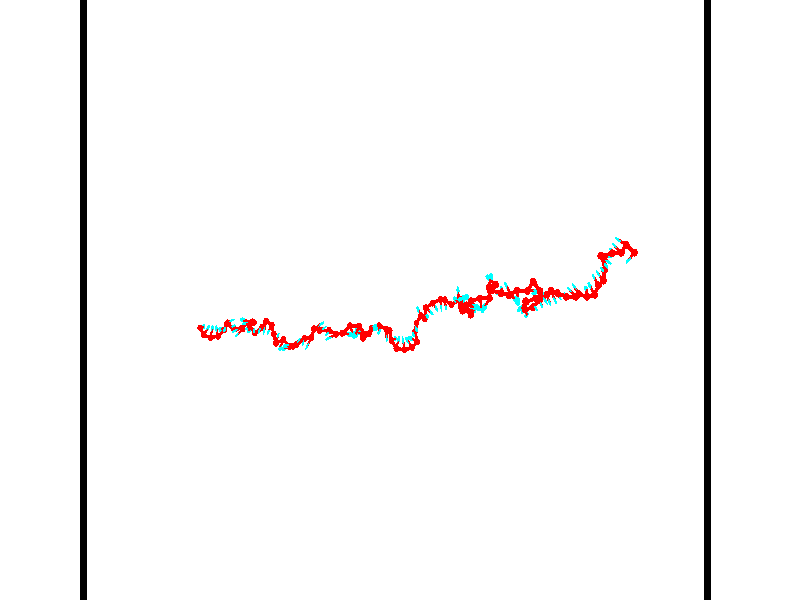 // switches for output
#declare DRAW_BASES = 1; // possible values are 0, 1; only relevant for DNA ribbons
#declare DRAW_BASES_TYPE = 3; // possible values are 1, 2, 3; only relevant for DNA ribbons
#declare DRAW_FOG = 0; // set to 1 to enable fog

#include "colors.inc"

#include "transforms.inc"
background { rgb <1, 1, 1>}

#default {
   normal{
       ripples 0.25
       frequency 0.20
       turbulence 0.2
       lambda 5
   }
	finish {
		phong 0.1
		phong_size 40.
	}
}

// original window dimensions: 1024x640


// camera settings

camera {
	sky <-0, 1, 0>
	up <-0, 1, 0>
	right 1.6 * <0.99995, 0, 0.00999983>
	location <54.4867, 55, 106.329>
	look_at <55, 55, 55.0001>
	direction <0.513302, 0, -51.3289>
	angle 67.0682
}


# declare cpy_camera_pos = <54.4867, 55, 106.329>;
# if (DRAW_FOG = 1)
fog {
	fog_type 2
	up vnormalize(cpy_camera_pos)
	color rgbt<1,1,1,0.3>
	distance 1e-5
	fog_alt 3e-3
	fog_offset 88
}
# end


// LIGHTS

# declare lum = 6;
global_settings {
	ambient_light rgb lum * <0.05, 0.05, 0.05>
	max_trace_level 15
}# declare cpy_direct_light_amount = 0.25;
light_source
{	1000 * <-0.98995, -1, 1.00995>,
	rgb lum * cpy_direct_light_amount
	parallel
}

light_source
{	1000 * <0.98995, 1, -1.00995>,
	rgb lum * cpy_direct_light_amount
	parallel
}

// strand 0

// nucleotide -1

// particle -1
sphere {
	<36.656921, 52.867931, 50.609097> 0.250000
	pigment { color rgbt <1,0,0,0> }
	no_shadow
}
cylinder {
	<36.714146, 52.897064, 50.214283>,  <36.748478, 52.914543, 49.977394>, 0.100000
	pigment { color rgbt <1,0,0,0> }
	no_shadow
}
cylinder {
	<36.714146, 52.897064, 50.214283>,  <36.656921, 52.867931, 50.609097>, 0.100000
	pigment { color rgbt <1,0,0,0> }
	no_shadow
}

// particle -1
sphere {
	<36.714146, 52.897064, 50.214283> 0.100000
	pigment { color rgbt <1,0,0,0> }
	no_shadow
}
sphere {
	0, 1
	scale<0.080000,0.200000,0.300000>
	matrix <0.974497, -0.184578, 0.127622,
		-0.172890, -0.980116, -0.097378,
		0.143058, 0.072830, -0.987031,
		36.757065, 52.918915, 49.918175>
	pigment { color rgbt <0,1,1,0> }
	no_shadow
}
cylinder {
	<36.891361, 52.300297, 50.346203>,  <36.656921, 52.867931, 50.609097>, 0.130000
	pigment { color rgbt <1,0,0,0> }
	no_shadow
}

// nucleotide -1

// particle -1
sphere {
	<36.891361, 52.300297, 50.346203> 0.250000
	pigment { color rgbt <1,0,0,0> }
	no_shadow
}
cylinder {
	<37.034515, 52.586716, 50.106468>,  <37.120407, 52.758568, 49.962627>, 0.100000
	pigment { color rgbt <1,0,0,0> }
	no_shadow
}
cylinder {
	<37.034515, 52.586716, 50.106468>,  <36.891361, 52.300297, 50.346203>, 0.100000
	pigment { color rgbt <1,0,0,0> }
	no_shadow
}

// particle -1
sphere {
	<37.034515, 52.586716, 50.106468> 0.100000
	pigment { color rgbt <1,0,0,0> }
	no_shadow
}
sphere {
	0, 1
	scale<0.080000,0.200000,0.300000>
	matrix <0.933764, -0.276056, 0.227768,
		-0.002358, -0.641151, -0.767411,
		0.357882, 0.716044, -0.599335,
		37.141880, 52.801529, 49.926666>
	pigment { color rgbt <0,1,1,0> }
	no_shadow
}
cylinder {
	<37.491299, 52.100182, 50.261951>,  <36.891361, 52.300297, 50.346203>, 0.130000
	pigment { color rgbt <1,0,0,0> }
	no_shadow
}

// nucleotide -1

// particle -1
sphere {
	<37.491299, 52.100182, 50.261951> 0.250000
	pigment { color rgbt <1,0,0,0> }
	no_shadow
}
cylinder {
	<37.558414, 52.481407, 50.161148>,  <37.598686, 52.710144, 50.100666>, 0.100000
	pigment { color rgbt <1,0,0,0> }
	no_shadow
}
cylinder {
	<37.558414, 52.481407, 50.161148>,  <37.491299, 52.100182, 50.261951>, 0.100000
	pigment { color rgbt <1,0,0,0> }
	no_shadow
}

// particle -1
sphere {
	<37.558414, 52.481407, 50.161148> 0.100000
	pigment { color rgbt <1,0,0,0> }
	no_shadow
}
sphere {
	0, 1
	scale<0.080000,0.200000,0.300000>
	matrix <0.939116, -0.076779, 0.334911,
		0.299843, -0.292860, -0.907924,
		0.167792, 0.953068, -0.252008,
		37.608753, 52.767326, 50.085545>
	pigment { color rgbt <0,1,1,0> }
	no_shadow
}
cylinder {
	<38.067883, 52.169319, 49.882114>,  <37.491299, 52.100182, 50.261951>, 0.130000
	pigment { color rgbt <1,0,0,0> }
	no_shadow
}

// nucleotide -1

// particle -1
sphere {
	<38.067883, 52.169319, 49.882114> 0.250000
	pigment { color rgbt <1,0,0,0> }
	no_shadow
}
cylinder {
	<38.047092, 52.518753, 50.075668>,  <38.034618, 52.728413, 50.191803>, 0.100000
	pigment { color rgbt <1,0,0,0> }
	no_shadow
}
cylinder {
	<38.047092, 52.518753, 50.075668>,  <38.067883, 52.169319, 49.882114>, 0.100000
	pigment { color rgbt <1,0,0,0> }
	no_shadow
}

// particle -1
sphere {
	<38.047092, 52.518753, 50.075668> 0.100000
	pigment { color rgbt <1,0,0,0> }
	no_shadow
}
sphere {
	0, 1
	scale<0.080000,0.200000,0.300000>
	matrix <0.991219, -0.013868, 0.131499,
		0.121586, 0.486475, -0.865193,
		-0.051973, 0.873585, 0.483889,
		38.031502, 52.780830, 50.220837>
	pigment { color rgbt <0,1,1,0> }
	no_shadow
}
cylinder {
	<38.626831, 52.689537, 49.662533>,  <38.067883, 52.169319, 49.882114>, 0.130000
	pigment { color rgbt <1,0,0,0> }
	no_shadow
}

// nucleotide -1

// particle -1
sphere {
	<38.626831, 52.689537, 49.662533> 0.250000
	pigment { color rgbt <1,0,0,0> }
	no_shadow
}
cylinder {
	<38.507969, 52.724075, 50.042900>,  <38.436653, 52.744797, 50.271122>, 0.100000
	pigment { color rgbt <1,0,0,0> }
	no_shadow
}
cylinder {
	<38.507969, 52.724075, 50.042900>,  <38.626831, 52.689537, 49.662533>, 0.100000
	pigment { color rgbt <1,0,0,0> }
	no_shadow
}

// particle -1
sphere {
	<38.507969, 52.724075, 50.042900> 0.100000
	pigment { color rgbt <1,0,0,0> }
	no_shadow
}
sphere {
	0, 1
	scale<0.080000,0.200000,0.300000>
	matrix <0.952802, -0.038053, 0.301197,
		0.062193, 0.995538, -0.070964,
		-0.297153, 0.086346, 0.950918,
		38.418823, 52.749981, 50.328175>
	pigment { color rgbt <0,1,1,0> }
	no_shadow
}
cylinder {
	<39.007488, 53.238422, 49.892040>,  <38.626831, 52.689537, 49.662533>, 0.130000
	pigment { color rgbt <1,0,0,0> }
	no_shadow
}

// nucleotide -1

// particle -1
sphere {
	<39.007488, 53.238422, 49.892040> 0.250000
	pigment { color rgbt <1,0,0,0> }
	no_shadow
}
cylinder {
	<38.926247, 52.963932, 50.171425>,  <38.877502, 52.799240, 50.339054>, 0.100000
	pigment { color rgbt <1,0,0,0> }
	no_shadow
}
cylinder {
	<38.926247, 52.963932, 50.171425>,  <39.007488, 53.238422, 49.892040>, 0.100000
	pigment { color rgbt <1,0,0,0> }
	no_shadow
}

// particle -1
sphere {
	<38.926247, 52.963932, 50.171425> 0.100000
	pigment { color rgbt <1,0,0,0> }
	no_shadow
}
sphere {
	0, 1
	scale<0.080000,0.200000,0.300000>
	matrix <0.971548, -0.052478, 0.230955,
		-0.121833, 0.725497, 0.677356,
		-0.203104, -0.686221, 0.698462,
		38.865314, 52.758064, 50.380962>
	pigment { color rgbt <0,1,1,0> }
	no_shadow
}
cylinder {
	<39.131481, 53.192387, 50.749359>,  <39.007488, 53.238422, 49.892040>, 0.130000
	pigment { color rgbt <1,0,0,0> }
	no_shadow
}

// nucleotide -1

// particle -1
sphere {
	<39.131481, 53.192387, 50.749359> 0.250000
	pigment { color rgbt <1,0,0,0> }
	no_shadow
}
cylinder {
	<39.457901, 53.341850, 50.925743>,  <39.653751, 53.431530, 51.031574>, 0.100000
	pigment { color rgbt <1,0,0,0> }
	no_shadow
}
cylinder {
	<39.457901, 53.341850, 50.925743>,  <39.131481, 53.192387, 50.749359>, 0.100000
	pigment { color rgbt <1,0,0,0> }
	no_shadow
}

// particle -1
sphere {
	<39.457901, 53.341850, 50.925743> 0.100000
	pigment { color rgbt <1,0,0,0> }
	no_shadow
}
sphere {
	0, 1
	scale<0.080000,0.200000,0.300000>
	matrix <0.393669, -0.917929, 0.049308,
		0.423195, 0.133355, -0.896171,
		0.816046, 0.373662, 0.440960,
		39.702713, 53.453949, 51.058033>
	pigment { color rgbt <0,1,1,0> }
	no_shadow
}
cylinder {
	<39.673717, 52.759460, 50.318554>,  <39.131481, 53.192387, 50.749359>, 0.130000
	pigment { color rgbt <1,0,0,0> }
	no_shadow
}

// nucleotide -1

// particle -1
sphere {
	<39.673717, 52.759460, 50.318554> 0.250000
	pigment { color rgbt <1,0,0,0> }
	no_shadow
}
cylinder {
	<39.751232, 52.900017, 50.684937>,  <39.797741, 52.984352, 50.904766>, 0.100000
	pigment { color rgbt <1,0,0,0> }
	no_shadow
}
cylinder {
	<39.751232, 52.900017, 50.684937>,  <39.673717, 52.759460, 50.318554>, 0.100000
	pigment { color rgbt <1,0,0,0> }
	no_shadow
}

// particle -1
sphere {
	<39.751232, 52.900017, 50.684937> 0.100000
	pigment { color rgbt <1,0,0,0> }
	no_shadow
}
sphere {
	0, 1
	scale<0.080000,0.200000,0.300000>
	matrix <0.379670, -0.887761, 0.260252,
		0.904598, 0.297327, -0.305450,
		0.193786, 0.351394, 0.915953,
		39.809368, 53.005436, 50.959721>
	pigment { color rgbt <0,1,1,0> }
	no_shadow
}
cylinder {
	<40.466686, 52.858765, 50.612713>,  <39.673717, 52.759460, 50.318554>, 0.130000
	pigment { color rgbt <1,0,0,0> }
	no_shadow
}

// nucleotide -1

// particle -1
sphere {
	<40.466686, 52.858765, 50.612713> 0.250000
	pigment { color rgbt <1,0,0,0> }
	no_shadow
}
cylinder {
	<40.192802, 52.747910, 50.882339>,  <40.028473, 52.681396, 51.044117>, 0.100000
	pigment { color rgbt <1,0,0,0> }
	no_shadow
}
cylinder {
	<40.192802, 52.747910, 50.882339>,  <40.466686, 52.858765, 50.612713>, 0.100000
	pigment { color rgbt <1,0,0,0> }
	no_shadow
}

// particle -1
sphere {
	<40.192802, 52.747910, 50.882339> 0.100000
	pigment { color rgbt <1,0,0,0> }
	no_shadow
}
sphere {
	0, 1
	scale<0.080000,0.200000,0.300000>
	matrix <0.538460, -0.815647, 0.211614,
		0.491158, 0.507854, 0.707706,
		-0.684708, -0.277136, 0.674071,
		39.987389, 52.664768, 51.084560>
	pigment { color rgbt <0,1,1,0> }
	no_shadow
}
cylinder {
	<40.736309, 52.797096, 51.355339>,  <40.466686, 52.858765, 50.612713>, 0.130000
	pigment { color rgbt <1,0,0,0> }
	no_shadow
}

// nucleotide -1

// particle -1
sphere {
	<40.736309, 52.797096, 51.355339> 0.250000
	pigment { color rgbt <1,0,0,0> }
	no_shadow
}
cylinder {
	<40.437084, 52.549141, 51.260567>,  <40.257549, 52.400368, 51.203701>, 0.100000
	pigment { color rgbt <1,0,0,0> }
	no_shadow
}
cylinder {
	<40.437084, 52.549141, 51.260567>,  <40.736309, 52.797096, 51.355339>, 0.100000
	pigment { color rgbt <1,0,0,0> }
	no_shadow
}

// particle -1
sphere {
	<40.437084, 52.549141, 51.260567> 0.100000
	pigment { color rgbt <1,0,0,0> }
	no_shadow
}
sphere {
	0, 1
	scale<0.080000,0.200000,0.300000>
	matrix <0.610222, -0.782853, 0.121533,
		-0.260821, -0.053668, 0.963894,
		-0.748065, -0.619888, -0.236934,
		40.212666, 52.363174, 51.189487>
	pigment { color rgbt <0,1,1,0> }
	no_shadow
}
cylinder {
	<41.079224, 53.287003, 51.359196>,  <40.736309, 52.797096, 51.355339>, 0.130000
	pigment { color rgbt <1,0,0,0> }
	no_shadow
}

// nucleotide -1

// particle -1
sphere {
	<41.079224, 53.287003, 51.359196> 0.250000
	pigment { color rgbt <1,0,0,0> }
	no_shadow
}
cylinder {
	<40.966610, 53.426376, 51.716816>,  <40.899044, 53.510002, 51.931389>, 0.100000
	pigment { color rgbt <1,0,0,0> }
	no_shadow
}
cylinder {
	<40.966610, 53.426376, 51.716816>,  <41.079224, 53.287003, 51.359196>, 0.100000
	pigment { color rgbt <1,0,0,0> }
	no_shadow
}

// particle -1
sphere {
	<40.966610, 53.426376, 51.716816> 0.100000
	pigment { color rgbt <1,0,0,0> }
	no_shadow
}
sphere {
	0, 1
	scale<0.080000,0.200000,0.300000>
	matrix <0.568375, -0.690141, 0.447945,
		0.773105, 0.634267, -0.003749,
		-0.281529, 0.348439, 0.894053,
		40.882153, 53.530907, 51.985031>
	pigment { color rgbt <0,1,1,0> }
	no_shadow
}
cylinder {
	<41.714249, 53.365135, 51.725582>,  <41.079224, 53.287003, 51.359196>, 0.130000
	pigment { color rgbt <1,0,0,0> }
	no_shadow
}

// nucleotide -1

// particle -1
sphere {
	<41.714249, 53.365135, 51.725582> 0.250000
	pigment { color rgbt <1,0,0,0> }
	no_shadow
}
cylinder {
	<41.394150, 53.305153, 51.957829>,  <41.202091, 53.269161, 52.097176>, 0.100000
	pigment { color rgbt <1,0,0,0> }
	no_shadow
}
cylinder {
	<41.394150, 53.305153, 51.957829>,  <41.714249, 53.365135, 51.725582>, 0.100000
	pigment { color rgbt <1,0,0,0> }
	no_shadow
}

// particle -1
sphere {
	<41.394150, 53.305153, 51.957829> 0.100000
	pigment { color rgbt <1,0,0,0> }
	no_shadow
}
sphere {
	0, 1
	scale<0.080000,0.200000,0.300000>
	matrix <0.419526, -0.831837, 0.363381,
		0.428486, 0.534379, 0.728588,
		-0.800249, -0.149958, 0.580616,
		41.154076, 53.260166, 52.132011>
	pigment { color rgbt <0,1,1,0> }
	no_shadow
}
cylinder {
	<41.989105, 53.327061, 52.401943>,  <41.714249, 53.365135, 51.725582>, 0.130000
	pigment { color rgbt <1,0,0,0> }
	no_shadow
}

// nucleotide -1

// particle -1
sphere {
	<41.989105, 53.327061, 52.401943> 0.250000
	pigment { color rgbt <1,0,0,0> }
	no_shadow
}
cylinder {
	<41.663162, 53.100800, 52.351292>,  <41.467594, 52.965042, 52.320900>, 0.100000
	pigment { color rgbt <1,0,0,0> }
	no_shadow
}
cylinder {
	<41.663162, 53.100800, 52.351292>,  <41.989105, 53.327061, 52.401943>, 0.100000
	pigment { color rgbt <1,0,0,0> }
	no_shadow
}

// particle -1
sphere {
	<41.663162, 53.100800, 52.351292> 0.100000
	pigment { color rgbt <1,0,0,0> }
	no_shadow
}
sphere {
	0, 1
	scale<0.080000,0.200000,0.300000>
	matrix <0.508517, -0.802445, 0.312238,
		-0.278233, 0.190038, 0.941527,
		-0.814860, -0.565658, -0.126629,
		41.418705, 52.931103, 52.313301>
	pigment { color rgbt <0,1,1,0> }
	no_shadow
}
cylinder {
	<41.771023, 53.141876, 53.109375>,  <41.989105, 53.327061, 52.401943>, 0.130000
	pigment { color rgbt <1,0,0,0> }
	no_shadow
}

// nucleotide -1

// particle -1
sphere {
	<41.771023, 53.141876, 53.109375> 0.250000
	pigment { color rgbt <1,0,0,0> }
	no_shadow
}
cylinder {
	<41.669785, 52.899475, 52.807724>,  <41.609043, 52.754036, 52.626732>, 0.100000
	pigment { color rgbt <1,0,0,0> }
	no_shadow
}
cylinder {
	<41.669785, 52.899475, 52.807724>,  <41.771023, 53.141876, 53.109375>, 0.100000
	pigment { color rgbt <1,0,0,0> }
	no_shadow
}

// particle -1
sphere {
	<41.669785, 52.899475, 52.807724> 0.100000
	pigment { color rgbt <1,0,0,0> }
	no_shadow
}
sphere {
	0, 1
	scale<0.080000,0.200000,0.300000>
	matrix <0.550026, -0.731400, 0.403144,
		-0.795874, -0.312756, 0.518428,
		-0.253093, -0.606001, -0.754127,
		41.593857, 52.717674, 52.581486>
	pigment { color rgbt <0,1,1,0> }
	no_shadow
}
cylinder {
	<42.289639, 52.589573, 53.294319>,  <41.771023, 53.141876, 53.109375>, 0.130000
	pigment { color rgbt <1,0,0,0> }
	no_shadow
}

// nucleotide -1

// particle -1
sphere {
	<42.289639, 52.589573, 53.294319> 0.250000
	pigment { color rgbt <1,0,0,0> }
	no_shadow
}
cylinder {
	<42.339973, 52.701450, 53.675041>,  <42.370174, 52.768578, 53.903473>, 0.100000
	pigment { color rgbt <1,0,0,0> }
	no_shadow
}
cylinder {
	<42.339973, 52.701450, 53.675041>,  <42.289639, 52.589573, 53.294319>, 0.100000
	pigment { color rgbt <1,0,0,0> }
	no_shadow
}

// particle -1
sphere {
	<42.339973, 52.701450, 53.675041> 0.100000
	pigment { color rgbt <1,0,0,0> }
	no_shadow
}
sphere {
	0, 1
	scale<0.080000,0.200000,0.300000>
	matrix <0.984013, -0.157073, -0.083943,
		0.126025, 0.947154, -0.294988,
		0.125842, 0.279693, 0.951807,
		42.377728, 52.785358, 53.960583>
	pigment { color rgbt <0,1,1,0> }
	no_shadow
}
cylinder {
	<42.944206, 53.007870, 53.347992>,  <42.289639, 52.589573, 53.294319>, 0.130000
	pigment { color rgbt <1,0,0,0> }
	no_shadow
}

// nucleotide -1

// particle -1
sphere {
	<42.944206, 53.007870, 53.347992> 0.250000
	pigment { color rgbt <1,0,0,0> }
	no_shadow
}
cylinder {
	<42.886562, 52.870285, 53.719135>,  <42.851974, 52.787735, 53.941822>, 0.100000
	pigment { color rgbt <1,0,0,0> }
	no_shadow
}
cylinder {
	<42.886562, 52.870285, 53.719135>,  <42.944206, 53.007870, 53.347992>, 0.100000
	pigment { color rgbt <1,0,0,0> }
	no_shadow
}

// particle -1
sphere {
	<42.886562, 52.870285, 53.719135> 0.100000
	pigment { color rgbt <1,0,0,0> }
	no_shadow
}
sphere {
	0, 1
	scale<0.080000,0.200000,0.300000>
	matrix <0.977036, -0.198174, 0.078286,
		0.156950, 0.917832, 0.364626,
		-0.144112, -0.343965, 0.927858,
		42.843330, 52.767094, 53.997494>
	pigment { color rgbt <0,1,1,0> }
	no_shadow
}
cylinder {
	<43.404251, 53.471279, 53.856335>,  <42.944206, 53.007870, 53.347992>, 0.130000
	pigment { color rgbt <1,0,0,0> }
	no_shadow
}

// nucleotide -1

// particle -1
sphere {
	<43.404251, 53.471279, 53.856335> 0.250000
	pigment { color rgbt <1,0,0,0> }
	no_shadow
}
cylinder {
	<43.319260, 53.086189, 53.923286>,  <43.268265, 52.855137, 53.963455>, 0.100000
	pigment { color rgbt <1,0,0,0> }
	no_shadow
}
cylinder {
	<43.319260, 53.086189, 53.923286>,  <43.404251, 53.471279, 53.856335>, 0.100000
	pigment { color rgbt <1,0,0,0> }
	no_shadow
}

// particle -1
sphere {
	<43.319260, 53.086189, 53.923286> 0.100000
	pigment { color rgbt <1,0,0,0> }
	no_shadow
}
sphere {
	0, 1
	scale<0.080000,0.200000,0.300000>
	matrix <0.950309, -0.243469, -0.194001,
		0.227521, 0.117838, 0.966617,
		-0.212480, -0.962724, 0.167377,
		43.255516, 52.797371, 53.973499>
	pigment { color rgbt <0,1,1,0> }
	no_shadow
}
cylinder {
	<43.917442, 53.194859, 54.063122>,  <43.404251, 53.471279, 53.856335>, 0.130000
	pigment { color rgbt <1,0,0,0> }
	no_shadow
}

// nucleotide -1

// particle -1
sphere {
	<43.917442, 53.194859, 54.063122> 0.250000
	pigment { color rgbt <1,0,0,0> }
	no_shadow
}
cylinder {
	<43.715958, 52.905731, 53.873886>,  <43.595066, 52.732254, 53.760345>, 0.100000
	pigment { color rgbt <1,0,0,0> }
	no_shadow
}
cylinder {
	<43.715958, 52.905731, 53.873886>,  <43.917442, 53.194859, 54.063122>, 0.100000
	pigment { color rgbt <1,0,0,0> }
	no_shadow
}

// particle -1
sphere {
	<43.715958, 52.905731, 53.873886> 0.100000
	pigment { color rgbt <1,0,0,0> }
	no_shadow
}
sphere {
	0, 1
	scale<0.080000,0.200000,0.300000>
	matrix <0.863199, -0.442711, -0.242683,
		-0.034025, -0.530610, 0.846933,
		-0.503716, -0.722814, -0.473085,
		43.564842, 52.688889, 53.731960>
	pigment { color rgbt <0,1,1,0> }
	no_shadow
}
cylinder {
	<44.132023, 52.567051, 54.278233>,  <43.917442, 53.194859, 54.063122>, 0.130000
	pigment { color rgbt <1,0,0,0> }
	no_shadow
}

// nucleotide -1

// particle -1
sphere {
	<44.132023, 52.567051, 54.278233> 0.250000
	pigment { color rgbt <1,0,0,0> }
	no_shadow
}
cylinder {
	<44.023884, 52.535622, 53.894413>,  <43.959000, 52.516766, 53.664120>, 0.100000
	pigment { color rgbt <1,0,0,0> }
	no_shadow
}
cylinder {
	<44.023884, 52.535622, 53.894413>,  <44.132023, 52.567051, 54.278233>, 0.100000
	pigment { color rgbt <1,0,0,0> }
	no_shadow
}

// particle -1
sphere {
	<44.023884, 52.535622, 53.894413> 0.100000
	pigment { color rgbt <1,0,0,0> }
	no_shadow
}
sphere {
	0, 1
	scale<0.080000,0.200000,0.300000>
	matrix <0.921935, -0.308288, -0.234509,
		-0.277392, -0.948043, 0.155785,
		-0.270351, -0.078573, -0.959550,
		43.942780, 52.512051, 53.606548>
	pigment { color rgbt <0,1,1,0> }
	no_shadow
}
cylinder {
	<44.249138, 51.876972, 53.894722>,  <44.132023, 52.567051, 54.278233>, 0.130000
	pigment { color rgbt <1,0,0,0> }
	no_shadow
}

// nucleotide -1

// particle -1
sphere {
	<44.249138, 51.876972, 53.894722> 0.250000
	pigment { color rgbt <1,0,0,0> }
	no_shadow
}
cylinder {
	<44.299908, 52.165310, 53.622169>,  <44.330368, 52.338314, 53.458637>, 0.100000
	pigment { color rgbt <1,0,0,0> }
	no_shadow
}
cylinder {
	<44.299908, 52.165310, 53.622169>,  <44.249138, 51.876972, 53.894722>, 0.100000
	pigment { color rgbt <1,0,0,0> }
	no_shadow
}

// particle -1
sphere {
	<44.299908, 52.165310, 53.622169> 0.100000
	pigment { color rgbt <1,0,0,0> }
	no_shadow
}
sphere {
	0, 1
	scale<0.080000,0.200000,0.300000>
	matrix <0.815994, -0.466437, -0.341453,
		-0.563954, -0.512661, -0.647406,
		0.126924, 0.720843, -0.681377,
		44.337986, 52.381561, 53.417755>
	pigment { color rgbt <0,1,1,0> }
	no_shadow
}
cylinder {
	<44.924988, 52.145817, 54.007999>,  <44.249138, 51.876972, 53.894722>, 0.130000
	pigment { color rgbt <1,0,0,0> }
	no_shadow
}

// nucleotide -1

// particle -1
sphere {
	<44.924988, 52.145817, 54.007999> 0.250000
	pigment { color rgbt <1,0,0,0> }
	no_shadow
}
cylinder {
	<44.747307, 51.805740, 53.894958>,  <44.640697, 51.601696, 53.827133>, 0.100000
	pigment { color rgbt <1,0,0,0> }
	no_shadow
}
cylinder {
	<44.747307, 51.805740, 53.894958>,  <44.924988, 52.145817, 54.007999>, 0.100000
	pigment { color rgbt <1,0,0,0> }
	no_shadow
}

// particle -1
sphere {
	<44.747307, 51.805740, 53.894958> 0.100000
	pigment { color rgbt <1,0,0,0> }
	no_shadow
}
sphere {
	0, 1
	scale<0.080000,0.200000,0.300000>
	matrix <0.633610, -0.075096, -0.769999,
		0.633421, -0.521097, 0.572045,
		-0.444203, -0.850187, -0.282605,
		44.614044, 51.550686, 53.810177>
	pigment { color rgbt <0,1,1,0> }
	no_shadow
}
cylinder {
	<45.431461, 51.648476, 53.919918>,  <44.924988, 52.145817, 54.007999>, 0.130000
	pigment { color rgbt <1,0,0,0> }
	no_shadow
}

// nucleotide -1

// particle -1
sphere {
	<45.431461, 51.648476, 53.919918> 0.250000
	pigment { color rgbt <1,0,0,0> }
	no_shadow
}
cylinder {
	<45.121231, 51.558182, 53.684113>,  <44.935093, 51.504005, 53.542629>, 0.100000
	pigment { color rgbt <1,0,0,0> }
	no_shadow
}
cylinder {
	<45.121231, 51.558182, 53.684113>,  <45.431461, 51.648476, 53.919918>, 0.100000
	pigment { color rgbt <1,0,0,0> }
	no_shadow
}

// particle -1
sphere {
	<45.121231, 51.558182, 53.684113> 0.100000
	pigment { color rgbt <1,0,0,0> }
	no_shadow
}
sphere {
	0, 1
	scale<0.080000,0.200000,0.300000>
	matrix <0.623395, -0.127005, -0.771523,
		0.099291, -0.965873, 0.239226,
		-0.775577, -0.225738, -0.589510,
		44.888557, 51.490459, 53.507259>
	pigment { color rgbt <0,1,1,0> }
	no_shadow
}
cylinder {
	<45.851856, 51.700401, 54.533478>,  <45.431461, 51.648476, 53.919918>, 0.130000
	pigment { color rgbt <1,0,0,0> }
	no_shadow
}

// nucleotide -1

// particle -1
sphere {
	<45.851856, 51.700401, 54.533478> 0.250000
	pigment { color rgbt <1,0,0,0> }
	no_shadow
}
cylinder {
	<45.546638, 51.729622, 54.790359>,  <45.363510, 51.747154, 54.944489>, 0.100000
	pigment { color rgbt <1,0,0,0> }
	no_shadow
}
cylinder {
	<45.546638, 51.729622, 54.790359>,  <45.851856, 51.700401, 54.533478>, 0.100000
	pigment { color rgbt <1,0,0,0> }
	no_shadow
}

// particle -1
sphere {
	<45.546638, 51.729622, 54.790359> 0.100000
	pigment { color rgbt <1,0,0,0> }
	no_shadow
}
sphere {
	0, 1
	scale<0.080000,0.200000,0.300000>
	matrix <0.458164, -0.639710, 0.617136,
		0.455910, 0.765137, 0.454655,
		-0.763041, 0.073052, 0.642209,
		45.317726, 51.751537, 54.983021>
	pigment { color rgbt <0,1,1,0> }
	no_shadow
}
cylinder {
	<46.232334, 51.848255, 55.123074>,  <45.851856, 51.700401, 54.533478>, 0.130000
	pigment { color rgbt <1,0,0,0> }
	no_shadow
}

// nucleotide -1

// particle -1
sphere {
	<46.232334, 51.848255, 55.123074> 0.250000
	pigment { color rgbt <1,0,0,0> }
	no_shadow
}
cylinder {
	<46.396786, 52.042198, 55.431847>,  <46.495457, 52.158566, 55.617111>, 0.100000
	pigment { color rgbt <1,0,0,0> }
	no_shadow
}
cylinder {
	<46.396786, 52.042198, 55.431847>,  <46.232334, 51.848255, 55.123074>, 0.100000
	pigment { color rgbt <1,0,0,0> }
	no_shadow
}

// particle -1
sphere {
	<46.396786, 52.042198, 55.431847> 0.100000
	pigment { color rgbt <1,0,0,0> }
	no_shadow
}
sphere {
	0, 1
	scale<0.080000,0.200000,0.300000>
	matrix <0.798152, -0.600551, -0.047879,
		0.440371, 0.635806, -0.633896,
		0.411128, 0.484860, 0.771935,
		46.520123, 52.187656, 55.663425>
	pigment { color rgbt <0,1,1,0> }
	no_shadow
}
cylinder {
	<46.882500, 52.264217, 55.005680>,  <46.232334, 51.848255, 55.123074>, 0.130000
	pigment { color rgbt <1,0,0,0> }
	no_shadow
}

// nucleotide -1

// particle -1
sphere {
	<46.882500, 52.264217, 55.005680> 0.250000
	pigment { color rgbt <1,0,0,0> }
	no_shadow
}
cylinder {
	<46.864155, 52.093605, 55.367004>,  <46.853146, 51.991238, 55.583797>, 0.100000
	pigment { color rgbt <1,0,0,0> }
	no_shadow
}
cylinder {
	<46.864155, 52.093605, 55.367004>,  <46.882500, 52.264217, 55.005680>, 0.100000
	pigment { color rgbt <1,0,0,0> }
	no_shadow
}

// particle -1
sphere {
	<46.864155, 52.093605, 55.367004> 0.100000
	pigment { color rgbt <1,0,0,0> }
	no_shadow
}
sphere {
	0, 1
	scale<0.080000,0.200000,0.300000>
	matrix <0.909355, -0.392119, -0.138984,
		0.413486, 0.815053, 0.405855,
		-0.045864, -0.426535, 0.903308,
		46.850395, 51.965645, 55.637997>
	pigment { color rgbt <0,1,1,0> }
	no_shadow
}
cylinder {
	<47.536819, 52.366734, 55.401955>,  <46.882500, 52.264217, 55.005680>, 0.130000
	pigment { color rgbt <1,0,0,0> }
	no_shadow
}

// nucleotide -1

// particle -1
sphere {
	<47.536819, 52.366734, 55.401955> 0.250000
	pigment { color rgbt <1,0,0,0> }
	no_shadow
}
cylinder {
	<47.348278, 52.033363, 55.517349>,  <47.235153, 51.833340, 55.586586>, 0.100000
	pigment { color rgbt <1,0,0,0> }
	no_shadow
}
cylinder {
	<47.348278, 52.033363, 55.517349>,  <47.536819, 52.366734, 55.401955>, 0.100000
	pigment { color rgbt <1,0,0,0> }
	no_shadow
}

// particle -1
sphere {
	<47.348278, 52.033363, 55.517349> 0.100000
	pigment { color rgbt <1,0,0,0> }
	no_shadow
}
sphere {
	0, 1
	scale<0.080000,0.200000,0.300000>
	matrix <0.864129, -0.501840, -0.037919,
		0.176376, 0.231415, 0.956733,
		-0.471352, -0.833429, 0.288485,
		47.206871, 51.783333, 55.603893>
	pigment { color rgbt <0,1,1,0> }
	no_shadow
}
cylinder {
	<47.793438, 52.985378, 55.745010>,  <47.536819, 52.366734, 55.401955>, 0.130000
	pigment { color rgbt <1,0,0,0> }
	no_shadow
}

// nucleotide -1

// particle -1
sphere {
	<47.793438, 52.985378, 55.745010> 0.250000
	pigment { color rgbt <1,0,0,0> }
	no_shadow
}
cylinder {
	<48.137959, 53.180492, 55.801903>,  <48.344669, 53.297562, 55.836040>, 0.100000
	pigment { color rgbt <1,0,0,0> }
	no_shadow
}
cylinder {
	<48.137959, 53.180492, 55.801903>,  <47.793438, 52.985378, 55.745010>, 0.100000
	pigment { color rgbt <1,0,0,0> }
	no_shadow
}

// particle -1
sphere {
	<48.137959, 53.180492, 55.801903> 0.100000
	pigment { color rgbt <1,0,0,0> }
	no_shadow
}
sphere {
	0, 1
	scale<0.080000,0.200000,0.300000>
	matrix <0.503314, -0.780775, -0.370223,
		-0.069535, 0.390461, -0.917990,
		0.861301, 0.487781, 0.142233,
		48.396347, 53.326828, 55.844574>
	pigment { color rgbt <0,1,1,0> }
	no_shadow
}
cylinder {
	<48.214260, 52.858707, 55.199265>,  <47.793438, 52.985378, 55.745010>, 0.130000
	pigment { color rgbt <1,0,0,0> }
	no_shadow
}

// nucleotide -1

// particle -1
sphere {
	<48.214260, 52.858707, 55.199265> 0.250000
	pigment { color rgbt <1,0,0,0> }
	no_shadow
}
cylinder {
	<48.457367, 52.963333, 55.499184>,  <48.603230, 53.026108, 55.679134>, 0.100000
	pigment { color rgbt <1,0,0,0> }
	no_shadow
}
cylinder {
	<48.457367, 52.963333, 55.499184>,  <48.214260, 52.858707, 55.199265>, 0.100000
	pigment { color rgbt <1,0,0,0> }
	no_shadow
}

// particle -1
sphere {
	<48.457367, 52.963333, 55.499184> 0.100000
	pigment { color rgbt <1,0,0,0> }
	no_shadow
}
sphere {
	0, 1
	scale<0.080000,0.200000,0.300000>
	matrix <0.499529, -0.859920, -0.104921,
		0.617325, 0.438315, -0.653292,
		0.607767, 0.261568, 0.749801,
		48.639698, 53.041805, 55.724125>
	pigment { color rgbt <0,1,1,0> }
	no_shadow
}
cylinder {
	<48.970966, 52.839672, 55.025269>,  <48.214260, 52.858707, 55.199265>, 0.130000
	pigment { color rgbt <1,0,0,0> }
	no_shadow
}

// nucleotide -1

// particle -1
sphere {
	<48.970966, 52.839672, 55.025269> 0.250000
	pigment { color rgbt <1,0,0,0> }
	no_shadow
}
cylinder {
	<48.924789, 52.723289, 55.405167>,  <48.897083, 52.653461, 55.633106>, 0.100000
	pigment { color rgbt <1,0,0,0> }
	no_shadow
}
cylinder {
	<48.924789, 52.723289, 55.405167>,  <48.970966, 52.839672, 55.025269>, 0.100000
	pigment { color rgbt <1,0,0,0> }
	no_shadow
}

// particle -1
sphere {
	<48.924789, 52.723289, 55.405167> 0.100000
	pigment { color rgbt <1,0,0,0> }
	no_shadow
}
sphere {
	0, 1
	scale<0.080000,0.200000,0.300000>
	matrix <0.408967, -0.885262, -0.221490,
		0.905217, 0.362845, 0.221190,
		-0.115445, -0.290955, 0.949746,
		48.890156, 52.636002, 55.690090>
	pigment { color rgbt <0,1,1,0> }
	no_shadow
}
cylinder {
	<49.617897, 52.606487, 55.396126>,  <48.970966, 52.839672, 55.025269>, 0.130000
	pigment { color rgbt <1,0,0,0> }
	no_shadow
}

// nucleotide -1

// particle -1
sphere {
	<49.617897, 52.606487, 55.396126> 0.250000
	pigment { color rgbt <1,0,0,0> }
	no_shadow
}
cylinder {
	<49.258324, 52.441551, 55.455315>,  <49.042580, 52.342590, 55.490826>, 0.100000
	pigment { color rgbt <1,0,0,0> }
	no_shadow
}
cylinder {
	<49.258324, 52.441551, 55.455315>,  <49.617897, 52.606487, 55.396126>, 0.100000
	pigment { color rgbt <1,0,0,0> }
	no_shadow
}

// particle -1
sphere {
	<49.258324, 52.441551, 55.455315> 0.100000
	pigment { color rgbt <1,0,0,0> }
	no_shadow
}
sphere {
	0, 1
	scale<0.080000,0.200000,0.300000>
	matrix <0.330041, -0.859546, -0.390197,
		0.288080, -0.301925, 0.908764,
		-0.898934, -0.412337, 0.147970,
		48.988644, 52.317848, 55.499706>
	pigment { color rgbt <0,1,1,0> }
	no_shadow
}
cylinder {
	<50.169765, 52.690929, 55.943653>,  <49.617897, 52.606487, 55.396126>, 0.130000
	pigment { color rgbt <1,0,0,0> }
	no_shadow
}

// nucleotide -1

// particle -1
sphere {
	<50.169765, 52.690929, 55.943653> 0.250000
	pigment { color rgbt <1,0,0,0> }
	no_shadow
}
cylinder {
	<50.543137, 52.649837, 56.081154>,  <50.767159, 52.625183, 56.163654>, 0.100000
	pigment { color rgbt <1,0,0,0> }
	no_shadow
}
cylinder {
	<50.543137, 52.649837, 56.081154>,  <50.169765, 52.690929, 55.943653>, 0.100000
	pigment { color rgbt <1,0,0,0> }
	no_shadow
}

// particle -1
sphere {
	<50.543137, 52.649837, 56.081154> 0.100000
	pigment { color rgbt <1,0,0,0> }
	no_shadow
}
sphere {
	0, 1
	scale<0.080000,0.200000,0.300000>
	matrix <0.348079, 0.027093, -0.937074,
		0.086955, 0.994340, 0.061048,
		0.933424, -0.102732, 0.343753,
		50.823162, 52.619019, 56.184280>
	pigment { color rgbt <0,1,1,0> }
	no_shadow
}
cylinder {
	<50.802986, 53.189014, 55.732536>,  <50.169765, 52.690929, 55.943653>, 0.130000
	pigment { color rgbt <1,0,0,0> }
	no_shadow
}

// nucleotide -1

// particle -1
sphere {
	<50.802986, 53.189014, 55.732536> 0.250000
	pigment { color rgbt <1,0,0,0> }
	no_shadow
}
cylinder {
	<50.961586, 52.831947, 55.818268>,  <51.056747, 52.617706, 55.869705>, 0.100000
	pigment { color rgbt <1,0,0,0> }
	no_shadow
}
cylinder {
	<50.961586, 52.831947, 55.818268>,  <50.802986, 53.189014, 55.732536>, 0.100000
	pigment { color rgbt <1,0,0,0> }
	no_shadow
}

// particle -1
sphere {
	<50.961586, 52.831947, 55.818268> 0.100000
	pigment { color rgbt <1,0,0,0> }
	no_shadow
}
sphere {
	0, 1
	scale<0.080000,0.200000,0.300000>
	matrix <0.240660, -0.124232, -0.962626,
		0.885930, 0.433260, 0.165571,
		0.396498, -0.892666, 0.214330,
		51.080536, 52.564148, 55.882568>
	pigment { color rgbt <0,1,1,0> }
	no_shadow
}
cylinder {
	<51.559105, 53.156235, 55.636269>,  <50.802986, 53.189014, 55.732536>, 0.130000
	pigment { color rgbt <1,0,0,0> }
	no_shadow
}

// nucleotide -1

// particle -1
sphere {
	<51.559105, 53.156235, 55.636269> 0.250000
	pigment { color rgbt <1,0,0,0> }
	no_shadow
}
cylinder {
	<51.392399, 52.823681, 55.489243>,  <51.292374, 52.624149, 55.401028>, 0.100000
	pigment { color rgbt <1,0,0,0> }
	no_shadow
}
cylinder {
	<51.392399, 52.823681, 55.489243>,  <51.559105, 53.156235, 55.636269>, 0.100000
	pigment { color rgbt <1,0,0,0> }
	no_shadow
}

// particle -1
sphere {
	<51.392399, 52.823681, 55.489243> 0.100000
	pigment { color rgbt <1,0,0,0> }
	no_shadow
}
sphere {
	0, 1
	scale<0.080000,0.200000,0.300000>
	matrix <0.287926, 0.262802, -0.920887,
		0.862208, -0.489628, 0.129849,
		-0.416768, -0.831384, -0.367567,
		51.267368, 52.574265, 55.378971>
	pigment { color rgbt <0,1,1,0> }
	no_shadow
}
cylinder {
	<52.043427, 52.599186, 55.237354>,  <51.559105, 53.156235, 55.636269>, 0.130000
	pigment { color rgbt <1,0,0,0> }
	no_shadow
}

// nucleotide -1

// particle -1
sphere {
	<52.043427, 52.599186, 55.237354> 0.250000
	pigment { color rgbt <1,0,0,0> }
	no_shadow
}
cylinder {
	<51.670383, 52.663048, 55.107887>,  <51.446560, 52.701366, 55.030209>, 0.100000
	pigment { color rgbt <1,0,0,0> }
	no_shadow
}
cylinder {
	<51.670383, 52.663048, 55.107887>,  <52.043427, 52.599186, 55.237354>, 0.100000
	pigment { color rgbt <1,0,0,0> }
	no_shadow
}

// particle -1
sphere {
	<51.670383, 52.663048, 55.107887> 0.100000
	pigment { color rgbt <1,0,0,0> }
	no_shadow
}
sphere {
	0, 1
	scale<0.080000,0.200000,0.300000>
	matrix <0.350332, 0.185014, -0.918171,
		-0.086709, -0.969680, -0.228478,
		-0.932603, 0.159657, -0.323667,
		51.390602, 52.710945, 55.010788>
	pigment { color rgbt <0,1,1,0> }
	no_shadow
}
cylinder {
	<51.828354, 52.271900, 54.558411>,  <52.043427, 52.599186, 55.237354>, 0.130000
	pigment { color rgbt <1,0,0,0> }
	no_shadow
}

// nucleotide -1

// particle -1
sphere {
	<51.828354, 52.271900, 54.558411> 0.250000
	pigment { color rgbt <1,0,0,0> }
	no_shadow
}
cylinder {
	<51.577316, 52.579781, 54.605202>,  <51.426693, 52.764507, 54.633278>, 0.100000
	pigment { color rgbt <1,0,0,0> }
	no_shadow
}
cylinder {
	<51.577316, 52.579781, 54.605202>,  <51.828354, 52.271900, 54.558411>, 0.100000
	pigment { color rgbt <1,0,0,0> }
	no_shadow
}

// particle -1
sphere {
	<51.577316, 52.579781, 54.605202> 0.100000
	pigment { color rgbt <1,0,0,0> }
	no_shadow
}
sphere {
	0, 1
	scale<0.080000,0.200000,0.300000>
	matrix <0.108232, 0.235056, -0.965937,
		-0.770977, -0.593560, -0.230827,
		-0.627599, 0.769699, 0.116980,
		51.389038, 52.810692, 54.640297>
	pigment { color rgbt <0,1,1,0> }
	no_shadow
}
cylinder {
	<52.323517, 52.578285, 54.089767>,  <51.828354, 52.271900, 54.558411>, 0.130000
	pigment { color rgbt <1,0,0,0> }
	no_shadow
}

// nucleotide -1

// particle -1
sphere {
	<52.323517, 52.578285, 54.089767> 0.250000
	pigment { color rgbt <1,0,0,0> }
	no_shadow
}
cylinder {
	<52.590515, 52.846893, 54.218452>,  <52.750713, 53.008060, 54.295666>, 0.100000
	pigment { color rgbt <1,0,0,0> }
	no_shadow
}
cylinder {
	<52.590515, 52.846893, 54.218452>,  <52.323517, 52.578285, 54.089767>, 0.100000
	pigment { color rgbt <1,0,0,0> }
	no_shadow
}

// particle -1
sphere {
	<52.590515, 52.846893, 54.218452> 0.100000
	pigment { color rgbt <1,0,0,0> }
	no_shadow
}
sphere {
	0, 1
	scale<0.080000,0.200000,0.300000>
	matrix <0.607470, -0.241247, -0.756823,
		-0.430611, 0.700611, -0.568962,
		0.667499, 0.671523, 0.321717,
		52.790764, 53.048351, 54.314968>
	pigment { color rgbt <0,1,1,0> }
	no_shadow
}
cylinder {
	<52.516842, 52.920109, 53.422951>,  <52.323517, 52.578285, 54.089767>, 0.130000
	pigment { color rgbt <1,0,0,0> }
	no_shadow
}

// nucleotide -1

// particle -1
sphere {
	<52.516842, 52.920109, 53.422951> 0.250000
	pigment { color rgbt <1,0,0,0> }
	no_shadow
}
cylinder {
	<52.755627, 52.910740, 53.743721>,  <52.898899, 52.905117, 53.936184>, 0.100000
	pigment { color rgbt <1,0,0,0> }
	no_shadow
}
cylinder {
	<52.755627, 52.910740, 53.743721>,  <52.516842, 52.920109, 53.422951>, 0.100000
	pigment { color rgbt <1,0,0,0> }
	no_shadow
}

// particle -1
sphere {
	<52.755627, 52.910740, 53.743721> 0.100000
	pigment { color rgbt <1,0,0,0> }
	no_shadow
}
sphere {
	0, 1
	scale<0.080000,0.200000,0.300000>
	matrix <0.656948, -0.559468, -0.505386,
		0.460490, 0.828521, -0.318594,
		0.596966, -0.023425, 0.801924,
		52.934715, 52.903713, 53.984299>
	pigment { color rgbt <0,1,1,0> }
	no_shadow
}
cylinder {
	<53.176498, 53.110977, 53.246365>,  <52.516842, 52.920109, 53.422951>, 0.130000
	pigment { color rgbt <1,0,0,0> }
	no_shadow
}

// nucleotide -1

// particle -1
sphere {
	<53.176498, 53.110977, 53.246365> 0.250000
	pigment { color rgbt <1,0,0,0> }
	no_shadow
}
cylinder {
	<53.183159, 52.872055, 53.567101>,  <53.187157, 52.728703, 53.759544>, 0.100000
	pigment { color rgbt <1,0,0,0> }
	no_shadow
}
cylinder {
	<53.183159, 52.872055, 53.567101>,  <53.176498, 53.110977, 53.246365>, 0.100000
	pigment { color rgbt <1,0,0,0> }
	no_shadow
}

// particle -1
sphere {
	<53.183159, 52.872055, 53.567101> 0.100000
	pigment { color rgbt <1,0,0,0> }
	no_shadow
}
sphere {
	0, 1
	scale<0.080000,0.200000,0.300000>
	matrix <0.717834, -0.551108, -0.425434,
		0.696015, 0.582674, 0.419588,
		0.016652, -0.597303, 0.801843,
		53.188156, 52.692863, 53.807652>
	pigment { color rgbt <0,1,1,0> }
	no_shadow
}
cylinder {
	<53.811825, 52.866135, 52.908985>,  <53.176498, 53.110977, 53.246365>, 0.130000
	pigment { color rgbt <1,0,0,0> }
	no_shadow
}

// nucleotide -1

// particle -1
sphere {
	<53.811825, 52.866135, 52.908985> 0.250000
	pigment { color rgbt <1,0,0,0> }
	no_shadow
}
cylinder {
	<53.827553, 52.466949, 52.888924>,  <53.836990, 52.227436, 52.876884>, 0.100000
	pigment { color rgbt <1,0,0,0> }
	no_shadow
}
cylinder {
	<53.827553, 52.466949, 52.888924>,  <53.811825, 52.866135, 52.908985>, 0.100000
	pigment { color rgbt <1,0,0,0> }
	no_shadow
}

// particle -1
sphere {
	<53.827553, 52.466949, 52.888924> 0.100000
	pigment { color rgbt <1,0,0,0> }
	no_shadow
}
sphere {
	0, 1
	scale<0.080000,0.200000,0.300000>
	matrix <0.990706, 0.032398, 0.132108,
		-0.130214, -0.054886, 0.989965,
		0.039323, -0.997967, -0.050157,
		53.839352, 52.167561, 52.873875>
	pigment { color rgbt <0,1,1,0> }
	no_shadow
}
cylinder {
	<54.116314, 52.774807, 53.500198>,  <53.811825, 52.866135, 52.908985>, 0.130000
	pigment { color rgbt <1,0,0,0> }
	no_shadow
}

// nucleotide -1

// particle -1
sphere {
	<54.116314, 52.774807, 53.500198> 0.250000
	pigment { color rgbt <1,0,0,0> }
	no_shadow
}
cylinder {
	<54.177773, 52.483845, 53.232685>,  <54.214645, 52.309265, 53.072178>, 0.100000
	pigment { color rgbt <1,0,0,0> }
	no_shadow
}
cylinder {
	<54.177773, 52.483845, 53.232685>,  <54.116314, 52.774807, 53.500198>, 0.100000
	pigment { color rgbt <1,0,0,0> }
	no_shadow
}

// particle -1
sphere {
	<54.177773, 52.483845, 53.232685> 0.100000
	pigment { color rgbt <1,0,0,0> }
	no_shadow
}
sphere {
	0, 1
	scale<0.080000,0.200000,0.300000>
	matrix <0.976377, 0.007697, 0.215934,
		-0.151924, -0.686163, 0.711407,
		0.153642, -0.727407, -0.668784,
		54.223866, 52.265621, 53.032051>
	pigment { color rgbt <0,1,1,0> }
	no_shadow
}
cylinder {
	<54.266056, 52.069897, 53.733585>,  <54.116314, 52.774807, 53.500198>, 0.130000
	pigment { color rgbt <1,0,0,0> }
	no_shadow
}

// nucleotide -1

// particle -1
sphere {
	<54.266056, 52.069897, 53.733585> 0.250000
	pigment { color rgbt <1,0,0,0> }
	no_shadow
}
cylinder {
	<54.449295, 52.122391, 53.381920>,  <54.559238, 52.153889, 53.170921>, 0.100000
	pigment { color rgbt <1,0,0,0> }
	no_shadow
}
cylinder {
	<54.449295, 52.122391, 53.381920>,  <54.266056, 52.069897, 53.733585>, 0.100000
	pigment { color rgbt <1,0,0,0> }
	no_shadow
}

// particle -1
sphere {
	<54.449295, 52.122391, 53.381920> 0.100000
	pigment { color rgbt <1,0,0,0> }
	no_shadow
}
sphere {
	0, 1
	scale<0.080000,0.200000,0.300000>
	matrix <0.888582, -0.041052, 0.456878,
		0.023869, -0.990500, -0.135421,
		0.458097, 0.131238, -0.879161,
		54.586723, 52.161762, 53.118172>
	pigment { color rgbt <0,1,1,0> }
	no_shadow
}
cylinder {
	<54.690964, 51.475620, 53.579792>,  <54.266056, 52.069897, 53.733585>, 0.130000
	pigment { color rgbt <1,0,0,0> }
	no_shadow
}

// nucleotide -1

// particle -1
sphere {
	<54.690964, 51.475620, 53.579792> 0.250000
	pigment { color rgbt <1,0,0,0> }
	no_shadow
}
cylinder {
	<54.801811, 51.822952, 53.415253>,  <54.868320, 52.031353, 53.316528>, 0.100000
	pigment { color rgbt <1,0,0,0> }
	no_shadow
}
cylinder {
	<54.801811, 51.822952, 53.415253>,  <54.690964, 51.475620, 53.579792>, 0.100000
	pigment { color rgbt <1,0,0,0> }
	no_shadow
}

// particle -1
sphere {
	<54.801811, 51.822952, 53.415253> 0.100000
	pigment { color rgbt <1,0,0,0> }
	no_shadow
}
sphere {
	0, 1
	scale<0.080000,0.200000,0.300000>
	matrix <0.872891, -0.048583, 0.485490,
		0.401582, -0.493598, -0.771422,
		0.277115, 0.868332, -0.411347,
		54.884945, 52.083450, 53.291847>
	pigment { color rgbt <0,1,1,0> }
	no_shadow
}
cylinder {
	<55.408783, 51.357677, 53.420708>,  <54.690964, 51.475620, 53.579792>, 0.130000
	pigment { color rgbt <1,0,0,0> }
	no_shadow
}

// nucleotide -1

// particle -1
sphere {
	<55.408783, 51.357677, 53.420708> 0.250000
	pigment { color rgbt <1,0,0,0> }
	no_shadow
}
cylinder {
	<55.337456, 51.749760, 53.455105>,  <55.294659, 51.985008, 53.475742>, 0.100000
	pigment { color rgbt <1,0,0,0> }
	no_shadow
}
cylinder {
	<55.337456, 51.749760, 53.455105>,  <55.408783, 51.357677, 53.420708>, 0.100000
	pigment { color rgbt <1,0,0,0> }
	no_shadow
}

// particle -1
sphere {
	<55.337456, 51.749760, 53.455105> 0.100000
	pigment { color rgbt <1,0,0,0> }
	no_shadow
}
sphere {
	0, 1
	scale<0.080000,0.200000,0.300000>
	matrix <0.938578, 0.143205, 0.313950,
		0.295421, 0.136694, -0.945537,
		-0.178321, 0.980208, 0.085993,
		55.283958, 52.043823, 53.480904>
	pigment { color rgbt <0,1,1,0> }
	no_shadow
}
cylinder {
	<56.072018, 51.529442, 53.553852>,  <55.408783, 51.357677, 53.420708>, 0.130000
	pigment { color rgbt <1,0,0,0> }
	no_shadow
}

// nucleotide -1

// particle -1
sphere {
	<56.072018, 51.529442, 53.553852> 0.250000
	pigment { color rgbt <1,0,0,0> }
	no_shadow
}
cylinder {
	<55.838852, 51.848072, 53.617958>,  <55.698952, 52.039249, 53.656422>, 0.100000
	pigment { color rgbt <1,0,0,0> }
	no_shadow
}
cylinder {
	<55.838852, 51.848072, 53.617958>,  <56.072018, 51.529442, 53.553852>, 0.100000
	pigment { color rgbt <1,0,0,0> }
	no_shadow
}

// particle -1
sphere {
	<55.838852, 51.848072, 53.617958> 0.100000
	pigment { color rgbt <1,0,0,0> }
	no_shadow
}
sphere {
	0, 1
	scale<0.080000,0.200000,0.300000>
	matrix <0.709671, 0.403065, 0.577846,
		0.395700, 0.450568, -0.800256,
		-0.582914, 0.796572, 0.160263,
		55.663979, 52.087044, 53.666039>
	pigment { color rgbt <0,1,1,0> }
	no_shadow
}
cylinder {
	<56.515530, 51.953026, 53.651810>,  <56.072018, 51.529442, 53.553852>, 0.130000
	pigment { color rgbt <1,0,0,0> }
	no_shadow
}

// nucleotide -1

// particle -1
sphere {
	<56.515530, 51.953026, 53.651810> 0.250000
	pigment { color rgbt <1,0,0,0> }
	no_shadow
}
cylinder {
	<56.189804, 52.106045, 53.826420>,  <55.994370, 52.197857, 53.931187>, 0.100000
	pigment { color rgbt <1,0,0,0> }
	no_shadow
}
cylinder {
	<56.189804, 52.106045, 53.826420>,  <56.515530, 51.953026, 53.651810>, 0.100000
	pigment { color rgbt <1,0,0,0> }
	no_shadow
}

// particle -1
sphere {
	<56.189804, 52.106045, 53.826420> 0.100000
	pigment { color rgbt <1,0,0,0> }
	no_shadow
}
sphere {
	0, 1
	scale<0.080000,0.200000,0.300000>
	matrix <0.572582, 0.406204, 0.712143,
		0.095107, 0.829855, -0.549815,
		-0.814313, 0.382544, 0.436527,
		55.945511, 52.220806, 53.957378>
	pigment { color rgbt <0,1,1,0> }
	no_shadow
}
cylinder {
	<56.318867, 52.678425, 53.526302>,  <56.515530, 51.953026, 53.651810>, 0.130000
	pigment { color rgbt <1,0,0,0> }
	no_shadow
}

// nucleotide -1

// particle -1
sphere {
	<56.318867, 52.678425, 53.526302> 0.250000
	pigment { color rgbt <1,0,0,0> }
	no_shadow
}
cylinder {
	<56.226990, 52.595833, 53.906746>,  <56.171864, 52.546276, 54.135014>, 0.100000
	pigment { color rgbt <1,0,0,0> }
	no_shadow
}
cylinder {
	<56.226990, 52.595833, 53.906746>,  <56.318867, 52.678425, 53.526302>, 0.100000
	pigment { color rgbt <1,0,0,0> }
	no_shadow
}

// particle -1
sphere {
	<56.226990, 52.595833, 53.906746> 0.100000
	pigment { color rgbt <1,0,0,0> }
	no_shadow
}
sphere {
	0, 1
	scale<0.080000,0.200000,0.300000>
	matrix <0.733112, 0.606055, 0.308617,
		-0.640148, 0.768156, 0.012169,
		-0.229690, -0.206482, 0.951109,
		56.158081, 52.533890, 54.192078>
	pigment { color rgbt <0,1,1,0> }
	no_shadow
}
cylinder {
	<56.451954, 53.326229, 53.688560>,  <56.318867, 52.678425, 53.526302>, 0.130000
	pigment { color rgbt <1,0,0,0> }
	no_shadow
}

// nucleotide -1

// particle -1
sphere {
	<56.451954, 53.326229, 53.688560> 0.250000
	pigment { color rgbt <1,0,0,0> }
	no_shadow
}
cylinder {
	<56.442177, 53.080730, 54.004211>,  <56.436310, 52.933434, 54.193604>, 0.100000
	pigment { color rgbt <1,0,0,0> }
	no_shadow
}
cylinder {
	<56.442177, 53.080730, 54.004211>,  <56.451954, 53.326229, 53.688560>, 0.100000
	pigment { color rgbt <1,0,0,0> }
	no_shadow
}

// particle -1
sphere {
	<56.442177, 53.080730, 54.004211> 0.100000
	pigment { color rgbt <1,0,0,0> }
	no_shadow
}
sphere {
	0, 1
	scale<0.080000,0.200000,0.300000>
	matrix <0.751656, 0.509142, 0.419271,
		-0.659102, 0.603401, 0.448877,
		-0.024446, -0.613744, 0.789127,
		56.434841, 52.896606, 54.240948>
	pigment { color rgbt <0,1,1,0> }
	no_shadow
}
cylinder {
	<56.826672, 53.857895, 54.149342>,  <56.451954, 53.326229, 53.688560>, 0.130000
	pigment { color rgbt <1,0,0,0> }
	no_shadow
}

// nucleotide -1

// particle -1
sphere {
	<56.826672, 53.857895, 54.149342> 0.250000
	pigment { color rgbt <1,0,0,0> }
	no_shadow
}
cylinder {
	<56.669281, 54.129852, 54.396866>,  <56.574848, 54.293026, 54.545380>, 0.100000
	pigment { color rgbt <1,0,0,0> }
	no_shadow
}
cylinder {
	<56.669281, 54.129852, 54.396866>,  <56.826672, 53.857895, 54.149342>, 0.100000
	pigment { color rgbt <1,0,0,0> }
	no_shadow
}

// particle -1
sphere {
	<56.669281, 54.129852, 54.396866> 0.100000
	pigment { color rgbt <1,0,0,0> }
	no_shadow
}
sphere {
	0, 1
	scale<0.080000,0.200000,0.300000>
	matrix <-0.880696, -0.085667, -0.465870,
		-0.263731, -0.728290, 0.632487,
		-0.393472, 0.679893, 0.618809,
		56.551239, 54.333820, 54.582508>
	pigment { color rgbt <0,1,1,0> }
	no_shadow
}
cylinder {
	<57.179211, 53.607956, 53.505241>,  <56.826672, 53.857895, 54.149342>, 0.130000
	pigment { color rgbt <1,0,0,0> }
	no_shadow
}

// nucleotide -1

// particle -1
sphere {
	<57.179211, 53.607956, 53.505241> 0.250000
	pigment { color rgbt <1,0,0,0> }
	no_shadow
}
cylinder {
	<57.279541, 53.732243, 53.871964>,  <57.339741, 53.806816, 54.091999>, 0.100000
	pigment { color rgbt <1,0,0,0> }
	no_shadow
}
cylinder {
	<57.279541, 53.732243, 53.871964>,  <57.179211, 53.607956, 53.505241>, 0.100000
	pigment { color rgbt <1,0,0,0> }
	no_shadow
}

// particle -1
sphere {
	<57.279541, 53.732243, 53.871964> 0.100000
	pigment { color rgbt <1,0,0,0> }
	no_shadow
}
sphere {
	0, 1
	scale<0.080000,0.200000,0.300000>
	matrix <0.837217, 0.405809, -0.366587,
		-0.485956, 0.859518, -0.158351,
		0.250828, 0.310720, 0.916809,
		57.354790, 53.825459, 54.147007>
	pigment { color rgbt <0,1,1,0> }
	no_shadow
}
cylinder {
	<57.255047, 54.438488, 53.646019>,  <57.179211, 53.607956, 53.505241>, 0.130000
	pigment { color rgbt <1,0,0,0> }
	no_shadow
}

// nucleotide -1

// particle -1
sphere {
	<57.255047, 54.438488, 53.646019> 0.250000
	pigment { color rgbt <1,0,0,0> }
	no_shadow
}
cylinder {
	<57.510834, 54.246498, 53.886253>,  <57.664307, 54.131306, 54.030396>, 0.100000
	pigment { color rgbt <1,0,0,0> }
	no_shadow
}
cylinder {
	<57.510834, 54.246498, 53.886253>,  <57.255047, 54.438488, 53.646019>, 0.100000
	pigment { color rgbt <1,0,0,0> }
	no_shadow
}

// particle -1
sphere {
	<57.510834, 54.246498, 53.886253> 0.100000
	pigment { color rgbt <1,0,0,0> }
	no_shadow
}
sphere {
	0, 1
	scale<0.080000,0.200000,0.300000>
	matrix <0.760238, 0.511145, -0.400960,
		-0.114535, 0.712989, 0.691757,
		0.639469, -0.479976, 0.600585,
		57.702675, 54.102505, 54.066429>
	pigment { color rgbt <0,1,1,0> }
	no_shadow
}
cylinder {
	<57.893051, 54.772205, 53.395111>,  <57.255047, 54.438488, 53.646019>, 0.130000
	pigment { color rgbt <1,0,0,0> }
	no_shadow
}

// nucleotide -1

// particle -1
sphere {
	<57.893051, 54.772205, 53.395111> 0.250000
	pigment { color rgbt <1,0,0,0> }
	no_shadow
}
cylinder {
	<58.047974, 54.548901, 53.688599>,  <58.140926, 54.414917, 53.864689>, 0.100000
	pigment { color rgbt <1,0,0,0> }
	no_shadow
}
cylinder {
	<58.047974, 54.548901, 53.688599>,  <57.893051, 54.772205, 53.395111>, 0.100000
	pigment { color rgbt <1,0,0,0> }
	no_shadow
}

// particle -1
sphere {
	<58.047974, 54.548901, 53.688599> 0.100000
	pigment { color rgbt <1,0,0,0> }
	no_shadow
}
sphere {
	0, 1
	scale<0.080000,0.200000,0.300000>
	matrix <0.918137, 0.305870, -0.251928,
		-0.083780, 0.771226, 0.631024,
		0.387305, -0.558261, 0.733717,
		58.164165, 54.381424, 53.908714>
	pigment { color rgbt <0,1,1,0> }
	no_shadow
}
cylinder {
	<58.541191, 55.051479, 53.682602>,  <57.893051, 54.772205, 53.395111>, 0.130000
	pigment { color rgbt <1,0,0,0> }
	no_shadow
}

// nucleotide -1

// particle -1
sphere {
	<58.541191, 55.051479, 53.682602> 0.250000
	pigment { color rgbt <1,0,0,0> }
	no_shadow
}
cylinder {
	<58.576172, 54.673824, 53.809696>,  <58.597160, 54.447231, 53.885952>, 0.100000
	pigment { color rgbt <1,0,0,0> }
	no_shadow
}
cylinder {
	<58.576172, 54.673824, 53.809696>,  <58.541191, 55.051479, 53.682602>, 0.100000
	pigment { color rgbt <1,0,0,0> }
	no_shadow
}

// particle -1
sphere {
	<58.576172, 54.673824, 53.809696> 0.100000
	pigment { color rgbt <1,0,0,0> }
	no_shadow
}
sphere {
	0, 1
	scale<0.080000,0.200000,0.300000>
	matrix <0.977341, 0.143037, 0.156029,
		-0.192761, 0.296894, 0.935252,
		0.087451, -0.944137, 0.317739,
		58.602406, 54.390583, 53.905018>
	pigment { color rgbt <0,1,1,0> }
	no_shadow
}
cylinder {
	<58.858944, 55.012825, 54.348534>,  <58.541191, 55.051479, 53.682602>, 0.130000
	pigment { color rgbt <1,0,0,0> }
	no_shadow
}

// nucleotide -1

// particle -1
sphere {
	<58.858944, 55.012825, 54.348534> 0.250000
	pigment { color rgbt <1,0,0,0> }
	no_shadow
}
cylinder {
	<58.935783, 54.717960, 54.089401>,  <58.981888, 54.541042, 53.933922>, 0.100000
	pigment { color rgbt <1,0,0,0> }
	no_shadow
}
cylinder {
	<58.935783, 54.717960, 54.089401>,  <58.858944, 55.012825, 54.348534>, 0.100000
	pigment { color rgbt <1,0,0,0> }
	no_shadow
}

// particle -1
sphere {
	<58.935783, 54.717960, 54.089401> 0.100000
	pigment { color rgbt <1,0,0,0> }
	no_shadow
}
sphere {
	0, 1
	scale<0.080000,0.200000,0.300000>
	matrix <0.981366, 0.147170, 0.123538,
		0.004273, -0.659490, 0.751701,
		0.192100, -0.737166, -0.647830,
		58.993412, 54.496811, 53.895054>
	pigment { color rgbt <0,1,1,0> }
	no_shadow
}
cylinder {
	<59.406994, 54.660118, 54.635792>,  <58.858944, 55.012825, 54.348534>, 0.130000
	pigment { color rgbt <1,0,0,0> }
	no_shadow
}

// nucleotide -1

// particle -1
sphere {
	<59.406994, 54.660118, 54.635792> 0.250000
	pigment { color rgbt <1,0,0,0> }
	no_shadow
}
cylinder {
	<59.423561, 54.651901, 54.236221>,  <59.433502, 54.646973, 53.996479>, 0.100000
	pigment { color rgbt <1,0,0,0> }
	no_shadow
}
cylinder {
	<59.423561, 54.651901, 54.236221>,  <59.406994, 54.660118, 54.635792>, 0.100000
	pigment { color rgbt <1,0,0,0> }
	no_shadow
}

// particle -1
sphere {
	<59.423561, 54.651901, 54.236221> 0.100000
	pigment { color rgbt <1,0,0,0> }
	no_shadow
}
sphere {
	0, 1
	scale<0.080000,0.200000,0.300000>
	matrix <0.978930, 0.200914, 0.036456,
		0.199950, -0.979394, 0.028429,
		0.041417, -0.020541, -0.998931,
		59.435986, 54.645741, 53.936543>
	pigment { color rgbt <0,1,1,0> }
	no_shadow
}
cylinder {
	<60.011246, 54.976212, 54.982208>,  <59.406994, 54.660118, 54.635792>, 0.130000
	pigment { color rgbt <1,0,0,0> }
	no_shadow
}

// nucleotide -1

// particle -1
sphere {
	<60.011246, 54.976212, 54.982208> 0.250000
	pigment { color rgbt <1,0,0,0> }
	no_shadow
}
cylinder {
	<59.965584, 55.370094, 55.034851>,  <59.938187, 55.606422, 55.066437>, 0.100000
	pigment { color rgbt <1,0,0,0> }
	no_shadow
}
cylinder {
	<59.965584, 55.370094, 55.034851>,  <60.011246, 54.976212, 54.982208>, 0.100000
	pigment { color rgbt <1,0,0,0> }
	no_shadow
}

// particle -1
sphere {
	<59.965584, 55.370094, 55.034851> 0.100000
	pigment { color rgbt <1,0,0,0> }
	no_shadow
}
sphere {
	0, 1
	scale<0.080000,0.200000,0.300000>
	matrix <0.771095, 0.004296, 0.636706,
		0.626404, 0.174160, -0.759793,
		-0.114152, 0.984708, 0.131603,
		59.931339, 55.665508, 55.074333>
	pigment { color rgbt <0,1,1,0> }
	no_shadow
}
cylinder {
	<60.119270, 55.052589, 55.722214>,  <60.011246, 54.976212, 54.982208>, 0.130000
	pigment { color rgbt <1,0,0,0> }
	no_shadow
}

// nucleotide -1

// particle -1
sphere {
	<60.119270, 55.052589, 55.722214> 0.250000
	pigment { color rgbt <1,0,0,0> }
	no_shadow
}
cylinder {
	<60.346664, 55.141705, 56.038994>,  <60.483101, 55.195171, 56.229061>, 0.100000
	pigment { color rgbt <1,0,0,0> }
	no_shadow
}
cylinder {
	<60.346664, 55.141705, 56.038994>,  <60.119270, 55.052589, 55.722214>, 0.100000
	pigment { color rgbt <1,0,0,0> }
	no_shadow
}

// particle -1
sphere {
	<60.346664, 55.141705, 56.038994> 0.100000
	pigment { color rgbt <1,0,0,0> }
	no_shadow
}
sphere {
	0, 1
	scale<0.080000,0.200000,0.300000>
	matrix <-0.752843, -0.247288, 0.609981,
		0.331735, -0.942982, 0.027142,
		0.568489, 0.222785, 0.791951,
		60.517212, 55.208542, 56.276581>
	pigment { color rgbt <0,1,1,0> }
	no_shadow
}
cylinder {
	<60.075321, 54.473602, 56.182064>,  <60.119270, 55.052589, 55.722214>, 0.130000
	pigment { color rgbt <1,0,0,0> }
	no_shadow
}

// nucleotide -1

// particle -1
sphere {
	<60.075321, 54.473602, 56.182064> 0.250000
	pigment { color rgbt <1,0,0,0> }
	no_shadow
}
cylinder {
	<60.155128, 54.819935, 56.365601>,  <60.203014, 55.027733, 56.475723>, 0.100000
	pigment { color rgbt <1,0,0,0> }
	no_shadow
}
cylinder {
	<60.155128, 54.819935, 56.365601>,  <60.075321, 54.473602, 56.182064>, 0.100000
	pigment { color rgbt <1,0,0,0> }
	no_shadow
}

// particle -1
sphere {
	<60.155128, 54.819935, 56.365601> 0.100000
	pigment { color rgbt <1,0,0,0> }
	no_shadow
}
sphere {
	0, 1
	scale<0.080000,0.200000,0.300000>
	matrix <-0.609904, -0.256766, 0.749726,
		0.766949, -0.429430, 0.476843,
		0.199518, 0.865830, 0.458838,
		60.214985, 55.079685, 56.503250>
	pigment { color rgbt <0,1,1,0> }
	no_shadow
}
cylinder {
	<60.107597, 54.246971, 56.855850>,  <60.075321, 54.473602, 56.182064>, 0.130000
	pigment { color rgbt <1,0,0,0> }
	no_shadow
}

// nucleotide -1

// particle -1
sphere {
	<60.107597, 54.246971, 56.855850> 0.250000
	pigment { color rgbt <1,0,0,0> }
	no_shadow
}
cylinder {
	<60.009697, 54.633411, 56.823006>,  <59.950958, 54.865276, 56.803299>, 0.100000
	pigment { color rgbt <1,0,0,0> }
	no_shadow
}
cylinder {
	<60.009697, 54.633411, 56.823006>,  <60.107597, 54.246971, 56.855850>, 0.100000
	pigment { color rgbt <1,0,0,0> }
	no_shadow
}

// particle -1
sphere {
	<60.009697, 54.633411, 56.823006> 0.100000
	pigment { color rgbt <1,0,0,0> }
	no_shadow
}
sphere {
	0, 1
	scale<0.080000,0.200000,0.300000>
	matrix <-0.822990, -0.162222, 0.544401,
		0.512627, 0.200818, 0.834797,
		-0.244748, 0.966104, -0.082111,
		59.936272, 54.923241, 56.798374>
	pigment { color rgbt <0,1,1,0> }
	no_shadow
}
cylinder {
	<59.918827, 54.657471, 57.500015>,  <60.107597, 54.246971, 56.855850>, 0.130000
	pigment { color rgbt <1,0,0,0> }
	no_shadow
}

// nucleotide -1

// particle -1
sphere {
	<59.918827, 54.657471, 57.500015> 0.250000
	pigment { color rgbt <1,0,0,0> }
	no_shadow
}
cylinder {
	<59.697624, 54.861034, 57.236137>,  <59.564903, 54.983173, 57.077812>, 0.100000
	pigment { color rgbt <1,0,0,0> }
	no_shadow
}
cylinder {
	<59.697624, 54.861034, 57.236137>,  <59.918827, 54.657471, 57.500015>, 0.100000
	pigment { color rgbt <1,0,0,0> }
	no_shadow
}

// particle -1
sphere {
	<59.697624, 54.861034, 57.236137> 0.100000
	pigment { color rgbt <1,0,0,0> }
	no_shadow
}
sphere {
	0, 1
	scale<0.080000,0.200000,0.300000>
	matrix <-0.792129, -0.075685, 0.605644,
		0.258289, 0.857487, 0.444976,
		-0.553010, 0.508909, -0.659691,
		59.531723, 55.013706, 57.038231>
	pigment { color rgbt <0,1,1,0> }
	no_shadow
}
cylinder {
	<60.127869, 54.376522, 58.196354>,  <59.918827, 54.657471, 57.500015>, 0.130000
	pigment { color rgbt <1,0,0,0> }
	no_shadow
}

// nucleotide -1

// particle -1
sphere {
	<60.127869, 54.376522, 58.196354> 0.250000
	pigment { color rgbt <1,0,0,0> }
	no_shadow
}
cylinder {
	<60.508537, 54.320847, 58.086845>,  <60.736938, 54.287441, 58.021141>, 0.100000
	pigment { color rgbt <1,0,0,0> }
	no_shadow
}
cylinder {
	<60.508537, 54.320847, 58.086845>,  <60.127869, 54.376522, 58.196354>, 0.100000
	pigment { color rgbt <1,0,0,0> }
	no_shadow
}

// particle -1
sphere {
	<60.508537, 54.320847, 58.086845> 0.100000
	pigment { color rgbt <1,0,0,0> }
	no_shadow
}
sphere {
	0, 1
	scale<0.080000,0.200000,0.300000>
	matrix <0.301964, 0.586726, 0.751379,
		0.056044, -0.797733, 0.600400,
		0.951671, -0.139189, -0.273769,
		60.794037, 54.279091, 58.004715>
	pigment { color rgbt <0,1,1,0> }
	no_shadow
}
cylinder {
	<60.548649, 54.028355, 58.699825>,  <60.127869, 54.376522, 58.196354>, 0.130000
	pigment { color rgbt <1,0,0,0> }
	no_shadow
}

// nucleotide -1

// particle -1
sphere {
	<60.548649, 54.028355, 58.699825> 0.250000
	pigment { color rgbt <1,0,0,0> }
	no_shadow
}
cylinder {
	<60.761528, 54.278587, 58.471642>,  <60.889256, 54.428726, 58.334732>, 0.100000
	pigment { color rgbt <1,0,0,0> }
	no_shadow
}
cylinder {
	<60.761528, 54.278587, 58.471642>,  <60.548649, 54.028355, 58.699825>, 0.100000
	pigment { color rgbt <1,0,0,0> }
	no_shadow
}

// particle -1
sphere {
	<60.761528, 54.278587, 58.471642> 0.100000
	pigment { color rgbt <1,0,0,0> }
	no_shadow
}
sphere {
	0, 1
	scale<0.080000,0.200000,0.300000>
	matrix <0.262039, 0.519003, 0.813616,
		0.805050, -0.582483, 0.112283,
		0.532193, 0.625579, -0.570457,
		60.921185, 54.466263, 58.300503>
	pigment { color rgbt <0,1,1,0> }
	no_shadow
}
cylinder {
	<60.146809, 54.657948, 59.175087>,  <60.548649, 54.028355, 58.699825>, 0.130000
	pigment { color rgbt <1,0,0,0> }
	no_shadow
}

// nucleotide -1

// particle -1
sphere {
	<60.146809, 54.657948, 59.175087> 0.250000
	pigment { color rgbt <1,0,0,0> }
	no_shadow
}
cylinder {
	<60.523849, 54.595551, 59.293182>,  <60.750076, 54.558113, 59.364040>, 0.100000
	pigment { color rgbt <1,0,0,0> }
	no_shadow
}
cylinder {
	<60.523849, 54.595551, 59.293182>,  <60.146809, 54.657948, 59.175087>, 0.100000
	pigment { color rgbt <1,0,0,0> }
	no_shadow
}

// particle -1
sphere {
	<60.523849, 54.595551, 59.293182> 0.100000
	pigment { color rgbt <1,0,0,0> }
	no_shadow
}
sphere {
	0, 1
	scale<0.080000,0.200000,0.300000>
	matrix <0.304711, 0.040230, -0.951595,
		0.136562, 0.986939, 0.085452,
		0.942604, -0.155990, 0.295237,
		60.806629, 54.548752, 59.381752>
	pigment { color rgbt <0,1,1,0> }
	no_shadow
}
cylinder {
	<60.573856, 54.928421, 58.621315>,  <60.146809, 54.657948, 59.175087>, 0.130000
	pigment { color rgbt <1,0,0,0> }
	no_shadow
}

// nucleotide -1

// particle -1
sphere {
	<60.573856, 54.928421, 58.621315> 0.250000
	pigment { color rgbt <1,0,0,0> }
	no_shadow
}
cylinder {
	<60.837532, 54.695023, 58.811050>,  <60.995739, 54.554981, 58.924892>, 0.100000
	pigment { color rgbt <1,0,0,0> }
	no_shadow
}
cylinder {
	<60.837532, 54.695023, 58.811050>,  <60.573856, 54.928421, 58.621315>, 0.100000
	pigment { color rgbt <1,0,0,0> }
	no_shadow
}

// particle -1
sphere {
	<60.837532, 54.695023, 58.811050> 0.100000
	pigment { color rgbt <1,0,0,0> }
	no_shadow
}
sphere {
	0, 1
	scale<0.080000,0.200000,0.300000>
	matrix <0.561138, -0.038228, -0.826839,
		0.500594, 0.811213, 0.302225,
		0.659189, -0.583500, 0.474339,
		61.035290, 54.519974, 58.953354>
	pigment { color rgbt <0,1,1,0> }
	no_shadow
}
cylinder {
	<61.276691, 55.112839, 58.697433>,  <60.573856, 54.928421, 58.621315>, 0.130000
	pigment { color rgbt <1,0,0,0> }
	no_shadow
}

// nucleotide -1

// particle -1
sphere {
	<61.276691, 55.112839, 58.697433> 0.250000
	pigment { color rgbt <1,0,0,0> }
	no_shadow
}
cylinder {
	<61.367104, 54.723663, 58.716621>,  <61.421352, 54.490158, 58.728134>, 0.100000
	pigment { color rgbt <1,0,0,0> }
	no_shadow
}
cylinder {
	<61.367104, 54.723663, 58.716621>,  <61.276691, 55.112839, 58.697433>, 0.100000
	pigment { color rgbt <1,0,0,0> }
	no_shadow
}

// particle -1
sphere {
	<61.367104, 54.723663, 58.716621> 0.100000
	pigment { color rgbt <1,0,0,0> }
	no_shadow
}
sphere {
	0, 1
	scale<0.080000,0.200000,0.300000>
	matrix <0.652078, 0.114542, -0.749450,
		0.723674, 0.200679, 0.660321,
		0.226033, -0.972938, 0.047968,
		61.434914, 54.431782, 58.731010>
	pigment { color rgbt <0,1,1,0> }
	no_shadow
}
cylinder {
	<62.073277, 55.121151, 58.523560>,  <61.276691, 55.112839, 58.697433>, 0.130000
	pigment { color rgbt <1,0,0,0> }
	no_shadow
}

// nucleotide -1

// particle -1
sphere {
	<62.073277, 55.121151, 58.523560> 0.250000
	pigment { color rgbt <1,0,0,0> }
	no_shadow
}
cylinder {
	<61.862312, 54.793022, 58.435104>,  <61.735733, 54.596146, 58.382030>, 0.100000
	pigment { color rgbt <1,0,0,0> }
	no_shadow
}
cylinder {
	<61.862312, 54.793022, 58.435104>,  <62.073277, 55.121151, 58.523560>, 0.100000
	pigment { color rgbt <1,0,0,0> }
	no_shadow
}

// particle -1
sphere {
	<61.862312, 54.793022, 58.435104> 0.100000
	pigment { color rgbt <1,0,0,0> }
	no_shadow
}
sphere {
	0, 1
	scale<0.080000,0.200000,0.300000>
	matrix <0.551481, -0.132545, -0.823590,
		0.646300, -0.556328, 0.522299,
		-0.527414, -0.820324, -0.221141,
		61.704086, 54.546925, 58.368763>
	pigment { color rgbt <0,1,1,0> }
	no_shadow
}
cylinder {
	<61.983620, 55.843697, 58.660648>,  <62.073277, 55.121151, 58.523560>, 0.130000
	pigment { color rgbt <1,0,0,0> }
	no_shadow
}

// nucleotide -1

// particle -1
sphere {
	<61.983620, 55.843697, 58.660648> 0.250000
	pigment { color rgbt <1,0,0,0> }
	no_shadow
}
cylinder {
	<62.055458, 56.212326, 58.798309>,  <62.098560, 56.433506, 58.880905>, 0.100000
	pigment { color rgbt <1,0,0,0> }
	no_shadow
}
cylinder {
	<62.055458, 56.212326, 58.798309>,  <61.983620, 55.843697, 58.660648>, 0.100000
	pigment { color rgbt <1,0,0,0> }
	no_shadow
}

// particle -1
sphere {
	<62.055458, 56.212326, 58.798309> 0.100000
	pigment { color rgbt <1,0,0,0> }
	no_shadow
}
sphere {
	0, 1
	scale<0.080000,0.200000,0.300000>
	matrix <-0.364537, -0.262588, 0.893398,
		0.913706, -0.285904, 0.288790,
		0.179593, 0.921578, 0.344151,
		62.109337, 56.488800, 58.901554>
	pigment { color rgbt <0,1,1,0> }
	no_shadow
}
cylinder {
	<62.441612, 55.997433, 59.231743>,  <61.983620, 55.843697, 58.660648>, 0.130000
	pigment { color rgbt <1,0,0,0> }
	no_shadow
}

// nucleotide -1

// particle -1
sphere {
	<62.441612, 55.997433, 59.231743> 0.250000
	pigment { color rgbt <1,0,0,0> }
	no_shadow
}
cylinder {
	<62.131035, 56.249447, 59.226089>,  <61.944691, 56.400654, 59.222698>, 0.100000
	pigment { color rgbt <1,0,0,0> }
	no_shadow
}
cylinder {
	<62.131035, 56.249447, 59.226089>,  <62.441612, 55.997433, 59.231743>, 0.100000
	pigment { color rgbt <1,0,0,0> }
	no_shadow
}

// particle -1
sphere {
	<62.131035, 56.249447, 59.226089> 0.100000
	pigment { color rgbt <1,0,0,0> }
	no_shadow
}
sphere {
	0, 1
	scale<0.080000,0.200000,0.300000>
	matrix <-0.426478, -0.508804, 0.747820,
		0.463960, 0.586666, 0.663751,
		-0.776439, 0.630033, -0.014135,
		61.898102, 56.438457, 59.221848>
	pigment { color rgbt <0,1,1,0> }
	no_shadow
}
cylinder {
	<62.045624, 55.613945, 59.659035>,  <62.441612, 55.997433, 59.231743>, 0.130000
	pigment { color rgbt <1,0,0,0> }
	no_shadow
}

// nucleotide -1

// particle -1
sphere {
	<62.045624, 55.613945, 59.659035> 0.250000
	pigment { color rgbt <1,0,0,0> }
	no_shadow
}
cylinder {
	<62.280502, 55.551876, 59.341263>,  <62.421429, 55.514633, 59.150600>, 0.100000
	pigment { color rgbt <1,0,0,0> }
	no_shadow
}
cylinder {
	<62.280502, 55.551876, 59.341263>,  <62.045624, 55.613945, 59.659035>, 0.100000
	pigment { color rgbt <1,0,0,0> }
	no_shadow
}

// particle -1
sphere {
	<62.280502, 55.551876, 59.341263> 0.100000
	pigment { color rgbt <1,0,0,0> }
	no_shadow
}
sphere {
	0, 1
	scale<0.080000,0.200000,0.300000>
	matrix <0.738333, 0.504939, 0.447102,
		0.331760, -0.849092, 0.411071,
		0.587196, -0.155177, -0.794431,
		62.456661, 55.505322, 59.102932>
	pigment { color rgbt <0,1,1,0> }
	no_shadow
}
cylinder {
	<62.746185, 55.435604, 59.903893>,  <62.045624, 55.613945, 59.659035>, 0.130000
	pigment { color rgbt <1,0,0,0> }
	no_shadow
}

// nucleotide -1

// particle -1
sphere {
	<62.746185, 55.435604, 59.903893> 0.250000
	pigment { color rgbt <1,0,0,0> }
	no_shadow
}
cylinder {
	<62.828766, 55.601730, 59.549515>,  <62.878315, 55.701405, 59.336887>, 0.100000
	pigment { color rgbt <1,0,0,0> }
	no_shadow
}
cylinder {
	<62.828766, 55.601730, 59.549515>,  <62.746185, 55.435604, 59.903893>, 0.100000
	pigment { color rgbt <1,0,0,0> }
	no_shadow
}

// particle -1
sphere {
	<62.828766, 55.601730, 59.549515> 0.100000
	pigment { color rgbt <1,0,0,0> }
	no_shadow
}
sphere {
	0, 1
	scale<0.080000,0.200000,0.300000>
	matrix <0.753187, 0.510510, 0.414837,
		0.624569, -0.752924, -0.207412,
		0.206455, 0.415314, -0.885940,
		62.890701, 55.726326, 59.283733>
	pigment { color rgbt <0,1,1,0> }
	no_shadow
}
cylinder {
	<63.492168, 55.342884, 59.754974>,  <62.746185, 55.435604, 59.903893>, 0.130000
	pigment { color rgbt <1,0,0,0> }
	no_shadow
}

// nucleotide -1

// particle -1
sphere {
	<63.492168, 55.342884, 59.754974> 0.250000
	pigment { color rgbt <1,0,0,0> }
	no_shadow
}
cylinder {
	<63.351837, 55.670563, 59.573502>,  <63.267639, 55.867172, 59.464619>, 0.100000
	pigment { color rgbt <1,0,0,0> }
	no_shadow
}
cylinder {
	<63.351837, 55.670563, 59.573502>,  <63.492168, 55.342884, 59.754974>, 0.100000
	pigment { color rgbt <1,0,0,0> }
	no_shadow
}

// particle -1
sphere {
	<63.351837, 55.670563, 59.573502> 0.100000
	pigment { color rgbt <1,0,0,0> }
	no_shadow
}
sphere {
	0, 1
	scale<0.080000,0.200000,0.300000>
	matrix <0.655830, 0.560764, 0.505401,
		0.668435, -0.120231, -0.733989,
		-0.350829, 0.819200, -0.453686,
		63.246590, 55.916321, 59.437397>
	pigment { color rgbt <0,1,1,0> }
	no_shadow
}
cylinder {
	<63.232655, 55.304955, 60.491673>,  <63.492168, 55.342884, 59.754974>, 0.130000
	pigment { color rgbt <1,0,0,0> }
	no_shadow
}

// nucleotide -1

// particle -1
sphere {
	<63.232655, 55.304955, 60.491673> 0.250000
	pigment { color rgbt <1,0,0,0> }
	no_shadow
}
cylinder {
	<63.482277, 55.163490, 60.770378>,  <63.632050, 55.078613, 60.937603>, 0.100000
	pigment { color rgbt <1,0,0,0> }
	no_shadow
}
cylinder {
	<63.482277, 55.163490, 60.770378>,  <63.232655, 55.304955, 60.491673>, 0.100000
	pigment { color rgbt <1,0,0,0> }
	no_shadow
}

// particle -1
sphere {
	<63.482277, 55.163490, 60.770378> 0.100000
	pigment { color rgbt <1,0,0,0> }
	no_shadow
}
sphere {
	0, 1
	scale<0.080000,0.200000,0.300000>
	matrix <0.524688, -0.471111, -0.709054,
		0.579017, 0.808072, -0.108438,
		0.624053, -0.353658, 0.696767,
		63.669495, 55.057392, 60.979408>
	pigment { color rgbt <0,1,1,0> }
	no_shadow
}
cylinder {
	<63.835735, 55.586590, 60.503094>,  <63.232655, 55.304955, 60.491673>, 0.130000
	pigment { color rgbt <1,0,0,0> }
	no_shadow
}

// nucleotide -1

// particle -1
sphere {
	<63.835735, 55.586590, 60.503094> 0.250000
	pigment { color rgbt <1,0,0,0> }
	no_shadow
}
cylinder {
	<63.851082, 55.203793, 60.618118>,  <63.860291, 54.974113, 60.687134>, 0.100000
	pigment { color rgbt <1,0,0,0> }
	no_shadow
}
cylinder {
	<63.851082, 55.203793, 60.618118>,  <63.835735, 55.586590, 60.503094>, 0.100000
	pigment { color rgbt <1,0,0,0> }
	no_shadow
}

// particle -1
sphere {
	<63.851082, 55.203793, 60.618118> 0.100000
	pigment { color rgbt <1,0,0,0> }
	no_shadow
}
sphere {
	0, 1
	scale<0.080000,0.200000,0.300000>
	matrix <0.254854, -0.268887, -0.928843,
		0.966218, 0.108919, 0.233578,
		0.038363, -0.956993, 0.287562,
		63.862591, 54.916695, 60.704388>
	pigment { color rgbt <0,1,1,0> }
	no_shadow
}
cylinder {
	<64.601128, 55.570240, 60.665699>,  <63.835735, 55.586590, 60.503094>, 0.130000
	pigment { color rgbt <1,0,0,0> }
	no_shadow
}

// nucleotide -1

// particle -1
sphere {
	<64.601128, 55.570240, 60.665699> 0.250000
	pigment { color rgbt <1,0,0,0> }
	no_shadow
}
cylinder {
	<64.977074, 55.579521, 60.529396>,  <65.202644, 55.585091, 60.447617>, 0.100000
	pigment { color rgbt <1,0,0,0> }
	no_shadow
}
cylinder {
	<64.977074, 55.579521, 60.529396>,  <64.601128, 55.570240, 60.665699>, 0.100000
	pigment { color rgbt <1,0,0,0> }
	no_shadow
}

// particle -1
sphere {
	<64.977074, 55.579521, 60.529396> 0.100000
	pigment { color rgbt <1,0,0,0> }
	no_shadow
}
sphere {
	0, 1
	scale<0.080000,0.200000,0.300000>
	matrix <-0.087468, 0.980768, -0.174481,
		0.330152, 0.193794, 0.923820,
		0.939866, 0.023199, -0.340754,
		65.259033, 55.586479, 60.427170>
	pigment { color rgbt <0,1,1,0> }
	no_shadow
}
cylinder {
	<64.962631, 56.148735, 61.016003>,  <64.601128, 55.570240, 60.665699>, 0.130000
	pigment { color rgbt <1,0,0,0> }
	no_shadow
}

// nucleotide -1

// particle -1
sphere {
	<64.962631, 56.148735, 61.016003> 0.250000
	pigment { color rgbt <1,0,0,0> }
	no_shadow
}
cylinder {
	<65.088692, 56.072887, 60.644043>,  <65.164330, 56.027378, 60.420868>, 0.100000
	pigment { color rgbt <1,0,0,0> }
	no_shadow
}
cylinder {
	<65.088692, 56.072887, 60.644043>,  <64.962631, 56.148735, 61.016003>, 0.100000
	pigment { color rgbt <1,0,0,0> }
	no_shadow
}

// particle -1
sphere {
	<65.088692, 56.072887, 60.644043> 0.100000
	pigment { color rgbt <1,0,0,0> }
	no_shadow
}
sphere {
	0, 1
	scale<0.080000,0.200000,0.300000>
	matrix <-0.109764, 0.965977, -0.234180,
		0.942670, 0.175873, 0.283622,
		0.315158, -0.189623, -0.929902,
		65.183243, 56.015999, 60.365070>
	pigment { color rgbt <0,1,1,0> }
	no_shadow
}
cylinder {
	<65.439247, 55.543415, 61.187344>,  <64.962631, 56.148735, 61.016003>, 0.130000
	pigment { color rgbt <1,0,0,0> }
	no_shadow
}

// nucleotide -1

// particle -1
sphere {
	<65.439247, 55.543415, 61.187344> 0.250000
	pigment { color rgbt <1,0,0,0> }
	no_shadow
}
cylinder {
	<65.651184, 55.207939, 61.237732>,  <65.778343, 55.006653, 61.267963>, 0.100000
	pigment { color rgbt <1,0,0,0> }
	no_shadow
}
cylinder {
	<65.651184, 55.207939, 61.237732>,  <65.439247, 55.543415, 61.187344>, 0.100000
	pigment { color rgbt <1,0,0,0> }
	no_shadow
}

// particle -1
sphere {
	<65.651184, 55.207939, 61.237732> 0.100000
	pigment { color rgbt <1,0,0,0> }
	no_shadow
}
sphere {
	0, 1
	scale<0.080000,0.200000,0.300000>
	matrix <-0.759656, -0.535360, -0.369205,
		0.377086, 0.099927, -0.920772,
		0.529838, -0.838692, 0.125967,
		65.810135, 54.956333, 61.275520>
	pigment { color rgbt <0,1,1,0> }
	no_shadow
}
cylinder {
	<65.568687, 55.029186, 60.525211>,  <65.439247, 55.543415, 61.187344>, 0.130000
	pigment { color rgbt <1,0,0,0> }
	no_shadow
}

// nucleotide -1

// particle -1
sphere {
	<65.568687, 55.029186, 60.525211> 0.250000
	pigment { color rgbt <1,0,0,0> }
	no_shadow
}
cylinder {
	<65.557251, 54.835136, 60.874802>,  <65.550385, 54.718708, 61.084557>, 0.100000
	pigment { color rgbt <1,0,0,0> }
	no_shadow
}
cylinder {
	<65.557251, 54.835136, 60.874802>,  <65.568687, 55.029186, 60.525211>, 0.100000
	pigment { color rgbt <1,0,0,0> }
	no_shadow
}

// particle -1
sphere {
	<65.557251, 54.835136, 60.874802> 0.100000
	pigment { color rgbt <1,0,0,0> }
	no_shadow
}
sphere {
	0, 1
	scale<0.080000,0.200000,0.300000>
	matrix <-0.845474, -0.454691, -0.280053,
		0.533250, -0.746936, -0.397154,
		-0.028599, -0.485122, 0.873979,
		65.548668, 54.689598, 61.136993>
	pigment { color rgbt <0,1,1,0> }
	no_shadow
}
cylinder {
	<65.093086, 54.544899, 60.413933>,  <65.568687, 55.029186, 60.525211>, 0.130000
	pigment { color rgbt <1,0,0,0> }
	no_shadow
}

// nucleotide -1

// particle -1
sphere {
	<65.093086, 54.544899, 60.413933> 0.250000
	pigment { color rgbt <1,0,0,0> }
	no_shadow
}
cylinder {
	<65.126747, 54.496796, 60.809601>,  <65.146942, 54.467934, 61.047001>, 0.100000
	pigment { color rgbt <1,0,0,0> }
	no_shadow
}
cylinder {
	<65.126747, 54.496796, 60.809601>,  <65.093086, 54.544899, 60.413933>, 0.100000
	pigment { color rgbt <1,0,0,0> }
	no_shadow
}

// particle -1
sphere {
	<65.126747, 54.496796, 60.809601> 0.100000
	pigment { color rgbt <1,0,0,0> }
	no_shadow
}
sphere {
	0, 1
	scale<0.080000,0.200000,0.300000>
	matrix <-0.841531, -0.540177, 0.005921,
		0.533615, -0.832915, -0.146656,
		0.084152, -0.120256, 0.989170,
		65.151993, 54.460720, 61.106350>
	pigment { color rgbt <0,1,1,0> }
	no_shadow
}
cylinder {
	<64.624184, 54.380344, 59.824440>,  <65.093086, 54.544899, 60.413933>, 0.130000
	pigment { color rgbt <1,0,0,0> }
	no_shadow
}

// nucleotide -1

// particle -1
sphere {
	<64.624184, 54.380344, 59.824440> 0.250000
	pigment { color rgbt <1,0,0,0> }
	no_shadow
}
cylinder {
	<64.751099, 54.176865, 59.504303>,  <64.827248, 54.054775, 59.312222>, 0.100000
	pigment { color rgbt <1,0,0,0> }
	no_shadow
}
cylinder {
	<64.751099, 54.176865, 59.504303>,  <64.624184, 54.380344, 59.824440>, 0.100000
	pigment { color rgbt <1,0,0,0> }
	no_shadow
}

// particle -1
sphere {
	<64.751099, 54.176865, 59.504303> 0.100000
	pigment { color rgbt <1,0,0,0> }
	no_shadow
}
sphere {
	0, 1
	scale<0.080000,0.200000,0.300000>
	matrix <-0.539077, 0.597579, -0.593544,
		0.780204, 0.619775, -0.084620,
		0.317296, -0.508703, -0.800340,
		64.846291, 54.024254, 59.264202>
	pigment { color rgbt <0,1,1,0> }
	no_shadow
}
cylinder {
	<64.746803, 54.925442, 59.366325>,  <64.624184, 54.380344, 59.824440>, 0.130000
	pigment { color rgbt <1,0,0,0> }
	no_shadow
}

// nucleotide -1

// particle -1
sphere {
	<64.746803, 54.925442, 59.366325> 0.250000
	pigment { color rgbt <1,0,0,0> }
	no_shadow
}
cylinder {
	<64.658318, 54.581779, 59.181755>,  <64.605225, 54.375584, 59.071011>, 0.100000
	pigment { color rgbt <1,0,0,0> }
	no_shadow
}
cylinder {
	<64.658318, 54.581779, 59.181755>,  <64.746803, 54.925442, 59.366325>, 0.100000
	pigment { color rgbt <1,0,0,0> }
	no_shadow
}

// particle -1
sphere {
	<64.658318, 54.581779, 59.181755> 0.100000
	pigment { color rgbt <1,0,0,0> }
	no_shadow
}
sphere {
	0, 1
	scale<0.080000,0.200000,0.300000>
	matrix <-0.598361, 0.493200, -0.631441,
		0.770082, 0.136414, -0.623190,
		-0.221219, -0.859154, -0.461429,
		64.591949, 54.324032, 59.043327>
	pigment { color rgbt <0,1,1,0> }
	no_shadow
}
cylinder {
	<64.969452, 54.878979, 58.672485>,  <64.746803, 54.925442, 59.366325>, 0.130000
	pigment { color rgbt <1,0,0,0> }
	no_shadow
}

// nucleotide -1

// particle -1
sphere {
	<64.969452, 54.878979, 58.672485> 0.250000
	pigment { color rgbt <1,0,0,0> }
	no_shadow
}
cylinder {
	<64.667389, 54.616783, 58.675941>,  <64.486153, 54.459465, 58.678017>, 0.100000
	pigment { color rgbt <1,0,0,0> }
	no_shadow
}
cylinder {
	<64.667389, 54.616783, 58.675941>,  <64.969452, 54.878979, 58.672485>, 0.100000
	pigment { color rgbt <1,0,0,0> }
	no_shadow
}

// particle -1
sphere {
	<64.667389, 54.616783, 58.675941> 0.100000
	pigment { color rgbt <1,0,0,0> }
	no_shadow
}
sphere {
	0, 1
	scale<0.080000,0.200000,0.300000>
	matrix <-0.465417, 0.526814, -0.711234,
		0.461651, -0.541116, -0.702902,
		-0.755159, -0.655485, 0.008640,
		64.440842, 54.420135, 58.678532>
	pigment { color rgbt <0,1,1,0> }
	no_shadow
}
cylinder {
	<65.641983, 55.104183, 58.846138>,  <64.969452, 54.878979, 58.672485>, 0.130000
	pigment { color rgbt <1,0,0,0> }
	no_shadow
}

// nucleotide -1

// particle -1
sphere {
	<65.641983, 55.104183, 58.846138> 0.250000
	pigment { color rgbt <1,0,0,0> }
	no_shadow
}
cylinder {
	<65.506485, 55.301785, 59.166443>,  <65.425186, 55.420345, 59.358624>, 0.100000
	pigment { color rgbt <1,0,0,0> }
	no_shadow
}
cylinder {
	<65.506485, 55.301785, 59.166443>,  <65.641983, 55.104183, 58.846138>, 0.100000
	pigment { color rgbt <1,0,0,0> }
	no_shadow
}

// particle -1
sphere {
	<65.506485, 55.301785, 59.166443> 0.100000
	pigment { color rgbt <1,0,0,0> }
	no_shadow
}
sphere {
	0, 1
	scale<0.080000,0.200000,0.300000>
	matrix <0.026488, -0.845729, 0.532955,
		0.940509, 0.201741, 0.273393,
		-0.338736, 0.494007, 0.800759,
		65.404861, 55.449986, 59.406670>
	pigment { color rgbt <0,1,1,0> }
	no_shadow
}
cylinder {
	<66.160881, 55.365322, 58.556442>,  <65.641983, 55.104183, 58.846138>, 0.130000
	pigment { color rgbt <1,0,0,0> }
	no_shadow
}

// nucleotide -1

// particle -1
sphere {
	<66.160881, 55.365322, 58.556442> 0.250000
	pigment { color rgbt <1,0,0,0> }
	no_shadow
}
cylinder {
	<66.138954, 55.358727, 58.955788>,  <66.125793, 55.354771, 59.195393>, 0.100000
	pigment { color rgbt <1,0,0,0> }
	no_shadow
}
cylinder {
	<66.138954, 55.358727, 58.955788>,  <66.160881, 55.365322, 58.556442>, 0.100000
	pigment { color rgbt <1,0,0,0> }
	no_shadow
}

// particle -1
sphere {
	<66.138954, 55.358727, 58.955788> 0.100000
	pigment { color rgbt <1,0,0,0> }
	no_shadow
}
sphere {
	0, 1
	scale<0.080000,0.200000,0.300000>
	matrix <-0.949480, 0.310286, -0.047012,
		-0.309002, -0.950501, -0.032658,
		-0.054818, -0.016481, 0.998360,
		66.122505, 55.353779, 59.255295>
	pigment { color rgbt <0,1,1,0> }
	no_shadow
}
cylinder {
	<66.725624, 55.350483, 58.078003>,  <66.160881, 55.365322, 58.556442>, 0.130000
	pigment { color rgbt <1,0,0,0> }
	no_shadow
}

// nucleotide -1

// particle -1
sphere {
	<66.725624, 55.350483, 58.078003> 0.250000
	pigment { color rgbt <1,0,0,0> }
	no_shadow
}
cylinder {
	<66.789558, 55.052971, 58.337616>,  <66.827919, 54.874462, 58.493382>, 0.100000
	pigment { color rgbt <1,0,0,0> }
	no_shadow
}
cylinder {
	<66.789558, 55.052971, 58.337616>,  <66.725624, 55.350483, 58.078003>, 0.100000
	pigment { color rgbt <1,0,0,0> }
	no_shadow
}

// particle -1
sphere {
	<66.789558, 55.052971, 58.337616> 0.100000
	pigment { color rgbt <1,0,0,0> }
	no_shadow
}
sphere {
	0, 1
	scale<0.080000,0.200000,0.300000>
	matrix <0.855516, 0.432393, 0.284830,
		-0.492487, 0.509729, 0.705431,
		0.159837, -0.743783, 0.649029,
		66.837509, 54.829838, 58.532326>
	pigment { color rgbt <0,1,1,0> }
	no_shadow
}
cylinder {
	<66.897491, 55.605141, 58.739437>,  <66.725624, 55.350483, 58.078003>, 0.130000
	pigment { color rgbt <1,0,0,0> }
	no_shadow
}

// nucleotide -1

// particle -1
sphere {
	<66.897491, 55.605141, 58.739437> 0.250000
	pigment { color rgbt <1,0,0,0> }
	no_shadow
}
cylinder {
	<67.085373, 55.252708, 58.717278>,  <67.198105, 55.041248, 58.703983>, 0.100000
	pigment { color rgbt <1,0,0,0> }
	no_shadow
}
cylinder {
	<67.085373, 55.252708, 58.717278>,  <66.897491, 55.605141, 58.739437>, 0.100000
	pigment { color rgbt <1,0,0,0> }
	no_shadow
}

// particle -1
sphere {
	<67.085373, 55.252708, 58.717278> 0.100000
	pigment { color rgbt <1,0,0,0> }
	no_shadow
}
sphere {
	0, 1
	scale<0.080000,0.200000,0.300000>
	matrix <0.785516, 0.388470, 0.481722,
		-0.402917, -0.269782, 0.874572,
		0.469705, -0.881084, -0.055397,
		67.226288, 54.988384, 58.700657>
	pigment { color rgbt <0,1,1,0> }
	no_shadow
}
cylinder {
	<67.200653, 55.463776, 59.418156>,  <66.897491, 55.605141, 58.739437>, 0.130000
	pigment { color rgbt <1,0,0,0> }
	no_shadow
}

// nucleotide -1

// particle -1
sphere {
	<67.200653, 55.463776, 59.418156> 0.250000
	pigment { color rgbt <1,0,0,0> }
	no_shadow
}
cylinder {
	<67.400101, 55.291042, 59.117516>,  <67.519768, 55.187401, 58.937130>, 0.100000
	pigment { color rgbt <1,0,0,0> }
	no_shadow
}
cylinder {
	<67.400101, 55.291042, 59.117516>,  <67.200653, 55.463776, 59.418156>, 0.100000
	pigment { color rgbt <1,0,0,0> }
	no_shadow
}

// particle -1
sphere {
	<67.400101, 55.291042, 59.117516> 0.100000
	pigment { color rgbt <1,0,0,0> }
	no_shadow
}
sphere {
	0, 1
	scale<0.080000,0.200000,0.300000>
	matrix <0.819907, 0.516346, 0.247263,
		0.281309, -0.739531, 0.611522,
		0.498615, -0.431834, -0.751600,
		67.549683, 55.161491, 58.892036>
	pigment { color rgbt <0,1,1,0> }
	no_shadow
}
cylinder {
	<67.840843, 55.202190, 59.689838>,  <67.200653, 55.463776, 59.418156>, 0.130000
	pigment { color rgbt <1,0,0,0> }
	no_shadow
}

// nucleotide -1

// particle -1
sphere {
	<67.840843, 55.202190, 59.689838> 0.250000
	pigment { color rgbt <1,0,0,0> }
	no_shadow
}
cylinder {
	<67.923210, 55.282257, 59.306686>,  <67.972633, 55.330299, 59.076797>, 0.100000
	pigment { color rgbt <1,0,0,0> }
	no_shadow
}
cylinder {
	<67.923210, 55.282257, 59.306686>,  <67.840843, 55.202190, 59.689838>, 0.100000
	pigment { color rgbt <1,0,0,0> }
	no_shadow
}

// particle -1
sphere {
	<67.923210, 55.282257, 59.306686> 0.100000
	pigment { color rgbt <1,0,0,0> }
	no_shadow
}
sphere {
	0, 1
	scale<0.080000,0.200000,0.300000>
	matrix <0.614482, 0.735357, 0.285766,
		0.761584, -0.647443, 0.028424,
		0.205919, 0.200168, -0.957878,
		67.984985, 55.342308, 59.019321>
	pigment { color rgbt <0,1,1,0> }
	no_shadow
}
cylinder {
	<68.623917, 55.202896, 59.538898>,  <67.840843, 55.202190, 59.689838>, 0.130000
	pigment { color rgbt <1,0,0,0> }
	no_shadow
}

// nucleotide -1

// particle -1
sphere {
	<68.623917, 55.202896, 59.538898> 0.250000
	pigment { color rgbt <1,0,0,0> }
	no_shadow
}
cylinder {
	<68.426605, 55.457809, 59.302071>,  <68.308220, 55.610756, 59.159973>, 0.100000
	pigment { color rgbt <1,0,0,0> }
	no_shadow
}
cylinder {
	<68.426605, 55.457809, 59.302071>,  <68.623917, 55.202896, 59.538898>, 0.100000
	pigment { color rgbt <1,0,0,0> }
	no_shadow
}

// particle -1
sphere {
	<68.426605, 55.457809, 59.302071> 0.100000
	pigment { color rgbt <1,0,0,0> }
	no_shadow
}
sphere {
	0, 1
	scale<0.080000,0.200000,0.300000>
	matrix <0.596435, 0.743240, 0.303083,
		0.633201, -0.203629, -0.746721,
		-0.493277, 0.637282, -0.592072,
		68.278625, 55.648994, 59.124451>
	pigment { color rgbt <0,1,1,0> }
	no_shadow
}
cylinder {
	<69.046021, 55.397560, 58.896572>,  <68.623917, 55.202896, 59.538898>, 0.130000
	pigment { color rgbt <1,0,0,0> }
	no_shadow
}

// nucleotide -1

// particle -1
sphere {
	<69.046021, 55.397560, 58.896572> 0.250000
	pigment { color rgbt <1,0,0,0> }
	no_shadow
}
cylinder {
	<68.799248, 55.677650, 59.040276>,  <68.651184, 55.845703, 59.126499>, 0.100000
	pigment { color rgbt <1,0,0,0> }
	no_shadow
}
cylinder {
	<68.799248, 55.677650, 59.040276>,  <69.046021, 55.397560, 58.896572>, 0.100000
	pigment { color rgbt <1,0,0,0> }
	no_shadow
}

// particle -1
sphere {
	<68.799248, 55.677650, 59.040276> 0.100000
	pigment { color rgbt <1,0,0,0> }
	no_shadow
}
sphere {
	0, 1
	scale<0.080000,0.200000,0.300000>
	matrix <0.763705, 0.642920, 0.058375,
		-0.190102, 0.310385, -0.931409,
		-0.616940, 0.700225, 0.359263,
		68.614166, 55.887718, 59.148056>
	pigment { color rgbt <0,1,1,0> }
	no_shadow
}
cylinder {
	<69.715614, 55.210728, 58.883652>,  <69.046021, 55.397560, 58.896572>, 0.130000
	pigment { color rgbt <1,0,0,0> }
	no_shadow
}

// nucleotide -1

// particle -1
sphere {
	<69.715614, 55.210728, 58.883652> 0.250000
	pigment { color rgbt <1,0,0,0> }
	no_shadow
}
cylinder {
	<69.763130, 55.503456, 58.615227>,  <69.791641, 55.679092, 58.454170>, 0.100000
	pigment { color rgbt <1,0,0,0> }
	no_shadow
}
cylinder {
	<69.763130, 55.503456, 58.615227>,  <69.715614, 55.210728, 58.883652>, 0.100000
	pigment { color rgbt <1,0,0,0> }
	no_shadow
}

// particle -1
sphere {
	<69.763130, 55.503456, 58.615227> 0.100000
	pigment { color rgbt <1,0,0,0> }
	no_shadow
}
sphere {
	0, 1
	scale<0.080000,0.200000,0.300000>
	matrix <0.510405, 0.534711, 0.673477,
		0.851690, -0.422513, -0.310009,
		0.118788, 0.731824, -0.671061,
		69.798767, 55.723003, 58.413910>
	pigment { color rgbt <0,1,1,0> }
	no_shadow
}
cylinder {
	<70.361031, 55.336460, 58.719780>,  <69.715614, 55.210728, 58.883652>, 0.130000
	pigment { color rgbt <1,0,0,0> }
	no_shadow
}

// nucleotide -1

// particle -1
sphere {
	<70.361031, 55.336460, 58.719780> 0.250000
	pigment { color rgbt <1,0,0,0> }
	no_shadow
}
cylinder {
	<70.159912, 55.680157, 58.682030>,  <70.039238, 55.886375, 58.659378>, 0.100000
	pigment { color rgbt <1,0,0,0> }
	no_shadow
}
cylinder {
	<70.159912, 55.680157, 58.682030>,  <70.361031, 55.336460, 58.719780>, 0.100000
	pigment { color rgbt <1,0,0,0> }
	no_shadow
}

// particle -1
sphere {
	<70.159912, 55.680157, 58.682030> 0.100000
	pigment { color rgbt <1,0,0,0> }
	no_shadow
}
sphere {
	0, 1
	scale<0.080000,0.200000,0.300000>
	matrix <0.571933, 0.412550, 0.709010,
		0.648144, 0.302507, -0.698855,
		-0.502793, 0.859239, -0.094378,
		70.009071, 55.937927, 58.653717>
	pigment { color rgbt <0,1,1,0> }
	no_shadow
}
cylinder {
	<70.725830, 55.983307, 58.553093>,  <70.361031, 55.336460, 58.719780>, 0.130000
	pigment { color rgbt <1,0,0,0> }
	no_shadow
}

// nucleotide -1

// particle -1
sphere {
	<70.725830, 55.983307, 58.553093> 0.250000
	pigment { color rgbt <1,0,0,0> }
	no_shadow
}
cylinder {
	<70.603729, 56.288372, 58.324997>,  <70.530472, 56.471409, 58.188141>, 0.100000
	pigment { color rgbt <1,0,0,0> }
	no_shadow
}
cylinder {
	<70.603729, 56.288372, 58.324997>,  <70.725830, 55.983307, 58.553093>, 0.100000
	pigment { color rgbt <1,0,0,0> }
	no_shadow
}

// particle -1
sphere {
	<70.603729, 56.288372, 58.324997> 0.100000
	pigment { color rgbt <1,0,0,0> }
	no_shadow
}
sphere {
	0, 1
	scale<0.080000,0.200000,0.300000>
	matrix <0.588948, 0.621754, 0.516296,
		0.748308, -0.178245, -0.638955,
		-0.305246, 0.762660, -0.570241,
		70.512154, 56.517170, 58.153923>
	pigment { color rgbt <0,1,1,0> }
	no_shadow
}
cylinder {
	<71.268196, 56.279175, 58.164173>,  <70.725830, 55.983307, 58.553093>, 0.130000
	pigment { color rgbt <1,0,0,0> }
	no_shadow
}

// nucleotide -1

// particle -1
sphere {
	<71.268196, 56.279175, 58.164173> 0.250000
	pigment { color rgbt <1,0,0,0> }
	no_shadow
}
cylinder {
	<70.987114, 56.542305, 58.272598>,  <70.818466, 56.700184, 58.337654>, 0.100000
	pigment { color rgbt <1,0,0,0> }
	no_shadow
}
cylinder {
	<70.987114, 56.542305, 58.272598>,  <71.268196, 56.279175, 58.164173>, 0.100000
	pigment { color rgbt <1,0,0,0> }
	no_shadow
}

// particle -1
sphere {
	<70.987114, 56.542305, 58.272598> 0.100000
	pigment { color rgbt <1,0,0,0> }
	no_shadow
}
sphere {
	0, 1
	scale<0.080000,0.200000,0.300000>
	matrix <0.682246, 0.514900, 0.519055,
		0.201879, 0.549672, -0.810621,
		-0.702698, 0.657829, 0.271064,
		70.776306, 56.739655, 58.353916>
	pigment { color rgbt <0,1,1,0> }
	no_shadow
}
cylinder {
	<71.448502, 56.988419, 57.854233>,  <71.268196, 56.279175, 58.164173>, 0.130000
	pigment { color rgbt <1,0,0,0> }
	no_shadow
}

// nucleotide -1

// particle -1
sphere {
	<71.448502, 56.988419, 57.854233> 0.250000
	pigment { color rgbt <1,0,0,0> }
	no_shadow
}
cylinder {
	<71.231834, 57.004807, 58.190071>,  <71.101837, 57.014637, 58.391575>, 0.100000
	pigment { color rgbt <1,0,0,0> }
	no_shadow
}
cylinder {
	<71.231834, 57.004807, 58.190071>,  <71.448502, 56.988419, 57.854233>, 0.100000
	pigment { color rgbt <1,0,0,0> }
	no_shadow
}

// particle -1
sphere {
	<71.231834, 57.004807, 58.190071> 0.100000
	pigment { color rgbt <1,0,0,0> }
	no_shadow
}
sphere {
	0, 1
	scale<0.080000,0.200000,0.300000>
	matrix <0.679495, 0.609340, 0.408647,
		-0.494858, 0.791850, -0.357895,
		-0.541666, 0.040965, 0.839595,
		71.069336, 57.017097, 58.441948>
	pigment { color rgbt <0,1,1,0> }
	no_shadow
}
cylinder {
	<71.331436, 57.693405, 58.073368>,  <71.448502, 56.988419, 57.854233>, 0.130000
	pigment { color rgbt <1,0,0,0> }
	no_shadow
}

// nucleotide -1

// particle -1
sphere {
	<71.331436, 57.693405, 58.073368> 0.250000
	pigment { color rgbt <1,0,0,0> }
	no_shadow
}
cylinder {
	<71.320953, 57.451393, 58.391678>,  <71.314667, 57.306187, 58.582664>, 0.100000
	pigment { color rgbt <1,0,0,0> }
	no_shadow
}
cylinder {
	<71.320953, 57.451393, 58.391678>,  <71.331436, 57.693405, 58.073368>, 0.100000
	pigment { color rgbt <1,0,0,0> }
	no_shadow
}

// particle -1
sphere {
	<71.320953, 57.451393, 58.391678> 0.100000
	pigment { color rgbt <1,0,0,0> }
	no_shadow
}
sphere {
	0, 1
	scale<0.080000,0.200000,0.300000>
	matrix <0.504186, 0.679382, 0.533139,
		-0.863198, 0.415186, 0.287246,
		-0.026202, -0.605030, 0.795771,
		71.313095, 57.269886, 58.630409>
	pigment { color rgbt <0,1,1,0> }
	no_shadow
}
cylinder {
	<70.857185, 57.921024, 58.695210>,  <71.331436, 57.693405, 58.073368>, 0.130000
	pigment { color rgbt <1,0,0,0> }
	no_shadow
}

// nucleotide -1

// particle -1
sphere {
	<70.857185, 57.921024, 58.695210> 0.250000
	pigment { color rgbt <1,0,0,0> }
	no_shadow
}
cylinder {
	<71.160553, 57.688217, 58.812546>,  <71.342575, 57.548534, 58.882950>, 0.100000
	pigment { color rgbt <1,0,0,0> }
	no_shadow
}
cylinder {
	<71.160553, 57.688217, 58.812546>,  <70.857185, 57.921024, 58.695210>, 0.100000
	pigment { color rgbt <1,0,0,0> }
	no_shadow
}

// particle -1
sphere {
	<71.160553, 57.688217, 58.812546> 0.100000
	pigment { color rgbt <1,0,0,0> }
	no_shadow
}
sphere {
	0, 1
	scale<0.080000,0.200000,0.300000>
	matrix <0.425837, 0.783227, 0.453011,
		-0.493415, -0.218657, 0.841861,
		0.758422, -0.582018, 0.293344,
		71.388077, 57.513611, 58.900551>
	pigment { color rgbt <0,1,1,0> }
	no_shadow
}
cylinder {
	<70.719185, 57.845600, 59.441555>,  <70.857185, 57.921024, 58.695210>, 0.130000
	pigment { color rgbt <1,0,0,0> }
	no_shadow
}

// nucleotide -1

// particle -1
sphere {
	<70.719185, 57.845600, 59.441555> 0.250000
	pigment { color rgbt <1,0,0,0> }
	no_shadow
}
cylinder {
	<71.084038, 57.862457, 59.278465>,  <71.302948, 57.872570, 59.180611>, 0.100000
	pigment { color rgbt <1,0,0,0> }
	no_shadow
}
cylinder {
	<71.084038, 57.862457, 59.278465>,  <70.719185, 57.845600, 59.441555>, 0.100000
	pigment { color rgbt <1,0,0,0> }
	no_shadow
}

// particle -1
sphere {
	<71.084038, 57.862457, 59.278465> 0.100000
	pigment { color rgbt <1,0,0,0> }
	no_shadow
}
sphere {
	0, 1
	scale<0.080000,0.200000,0.300000>
	matrix <0.202423, 0.818634, 0.537460,
		0.356425, -0.572767, 0.738173,
		0.912133, 0.042141, -0.407723,
		71.357681, 57.875099, 59.156147>
	pigment { color rgbt <0,1,1,0> }
	no_shadow
}
cylinder {
	<71.293495, 57.999710, 60.013409>,  <70.719185, 57.845600, 59.441555>, 0.130000
	pigment { color rgbt <1,0,0,0> }
	no_shadow
}

// nucleotide -1

// particle -1
sphere {
	<71.293495, 57.999710, 60.013409> 0.250000
	pigment { color rgbt <1,0,0,0> }
	no_shadow
}
cylinder {
	<71.391945, 58.143105, 59.653206>,  <71.451012, 58.229141, 59.437084>, 0.100000
	pigment { color rgbt <1,0,0,0> }
	no_shadow
}
cylinder {
	<71.391945, 58.143105, 59.653206>,  <71.293495, 57.999710, 60.013409>, 0.100000
	pigment { color rgbt <1,0,0,0> }
	no_shadow
}

// particle -1
sphere {
	<71.391945, 58.143105, 59.653206> 0.100000
	pigment { color rgbt <1,0,0,0> }
	no_shadow
}
sphere {
	0, 1
	scale<0.080000,0.200000,0.300000>
	matrix <0.352880, 0.832178, 0.427732,
		0.902719, -0.423043, 0.078310,
		0.246117, 0.358488, -0.900507,
		71.465782, 58.250652, 59.383053>
	pigment { color rgbt <0,1,1,0> }
	no_shadow
}
cylinder {
	<72.048431, 58.034184, 59.877590>,  <71.293495, 57.999710, 60.013409>, 0.130000
	pigment { color rgbt <1,0,0,0> }
	no_shadow
}

// nucleotide -1

// particle -1
sphere {
	<72.048431, 58.034184, 59.877590> 0.250000
	pigment { color rgbt <1,0,0,0> }
	no_shadow
}
cylinder {
	<71.838455, 58.302505, 59.668037>,  <71.712471, 58.463501, 59.542305>, 0.100000
	pigment { color rgbt <1,0,0,0> }
	no_shadow
}
cylinder {
	<71.838455, 58.302505, 59.668037>,  <72.048431, 58.034184, 59.877590>, 0.100000
	pigment { color rgbt <1,0,0,0> }
	no_shadow
}

// particle -1
sphere {
	<71.838455, 58.302505, 59.668037> 0.100000
	pigment { color rgbt <1,0,0,0> }
	no_shadow
}
sphere {
	0, 1
	scale<0.080000,0.200000,0.300000>
	matrix <0.557665, 0.736060, 0.383702,
		0.643001, -0.090732, -0.760472,
		-0.524939, 0.670809, -0.523884,
		71.680977, 58.503750, 59.510872>
	pigment { color rgbt <0,1,1,0> }
	no_shadow
}
cylinder {
	<72.515068, 58.578457, 59.625542>,  <72.048431, 58.034184, 59.877590>, 0.130000
	pigment { color rgbt <1,0,0,0> }
	no_shadow
}

// nucleotide -1

// particle -1
sphere {
	<72.515068, 58.578457, 59.625542> 0.250000
	pigment { color rgbt <1,0,0,0> }
	no_shadow
}
cylinder {
	<72.160736, 58.764000, 59.621101>,  <71.948135, 58.875328, 59.618439>, 0.100000
	pigment { color rgbt <1,0,0,0> }
	no_shadow
}
cylinder {
	<72.160736, 58.764000, 59.621101>,  <72.515068, 58.578457, 59.625542>, 0.100000
	pigment { color rgbt <1,0,0,0> }
	no_shadow
}

// particle -1
sphere {
	<72.160736, 58.764000, 59.621101> 0.100000
	pigment { color rgbt <1,0,0,0> }
	no_shadow
}
sphere {
	0, 1
	scale<0.080000,0.200000,0.300000>
	matrix <0.414093, 0.801131, 0.432106,
		0.209328, 0.378181, -0.901755,
		-0.885838, 0.463862, -0.011097,
		71.894981, 58.903160, 59.617771>
	pigment { color rgbt <0,1,1,0> }
	no_shadow
}
cylinder {
	<73.039017, 58.045635, 59.939980>,  <72.515068, 58.578457, 59.625542>, 0.130000
	pigment { color rgbt <1,0,0,0> }
	no_shadow
}

// nucleotide -1

// particle -1
sphere {
	<73.039017, 58.045635, 59.939980> 0.250000
	pigment { color rgbt <1,0,0,0> }
	no_shadow
}
cylinder {
	<72.758041, 57.764454, 59.984558>,  <72.589455, 57.595745, 60.011307>, 0.100000
	pigment { color rgbt <1,0,0,0> }
	no_shadow
}
cylinder {
	<72.758041, 57.764454, 59.984558>,  <73.039017, 58.045635, 59.939980>, 0.100000
	pigment { color rgbt <1,0,0,0> }
	no_shadow
}

// particle -1
sphere {
	<72.758041, 57.764454, 59.984558> 0.100000
	pigment { color rgbt <1,0,0,0> }
	no_shadow
}
sphere {
	0, 1
	scale<0.080000,0.200000,0.300000>
	matrix <-0.695461, 0.711211, 0.102532,
		-0.151340, -0.005485, -0.988467,
		-0.702446, -0.702957, 0.111450,
		72.547310, 57.553566, 60.017994>
	pigment { color rgbt <0,1,1,0> }
	no_shadow
}
// box output
cylinder {
	<0.000000, 0.000000, 0.000000>,  <110.000000, 0.000000, 0.000000>, 0.550000
	pigment { color rgbt <0,0,0,0> }
	no_shadow
}
cylinder {
	<0.000000, 0.000000, 0.000000>,  <0.000000, 110.000000, 0.000000>, 0.550000
	pigment { color rgbt <0,0,0,0> }
	no_shadow
}
cylinder {
	<0.000000, 0.000000, 0.000000>,  <0.000000, 0.000000, 110.000000>, 0.550000
	pigment { color rgbt <0,0,0,0> }
	no_shadow
}
cylinder {
	<110.000000, 110.000000, 110.000000>,  <0.000000, 110.000000, 110.000000>, 0.550000
	pigment { color rgbt <0,0,0,0> }
	no_shadow
}
cylinder {
	<110.000000, 110.000000, 110.000000>,  <110.000000, 0.000000, 110.000000>, 0.550000
	pigment { color rgbt <0,0,0,0> }
	no_shadow
}
cylinder {
	<110.000000, 110.000000, 110.000000>,  <110.000000, 110.000000, 0.000000>, 0.550000
	pigment { color rgbt <0,0,0,0> }
	no_shadow
}
cylinder {
	<0.000000, 0.000000, 110.000000>,  <0.000000, 110.000000, 110.000000>, 0.550000
	pigment { color rgbt <0,0,0,0> }
	no_shadow
}
cylinder {
	<0.000000, 0.000000, 110.000000>,  <110.000000, 0.000000, 110.000000>, 0.550000
	pigment { color rgbt <0,0,0,0> }
	no_shadow
}
cylinder {
	<110.000000, 110.000000, 0.000000>,  <0.000000, 110.000000, 0.000000>, 0.550000
	pigment { color rgbt <0,0,0,0> }
	no_shadow
}
cylinder {
	<110.000000, 110.000000, 0.000000>,  <110.000000, 0.000000, 0.000000>, 0.550000
	pigment { color rgbt <0,0,0,0> }
	no_shadow
}
cylinder {
	<110.000000, 0.000000, 110.000000>,  <110.000000, 0.000000, 0.000000>, 0.550000
	pigment { color rgbt <0,0,0,0> }
	no_shadow
}
cylinder {
	<0.000000, 110.000000, 0.000000>,  <0.000000, 110.000000, 110.000000>, 0.550000
	pigment { color rgbt <0,0,0,0> }
	no_shadow
}
// end of box output
